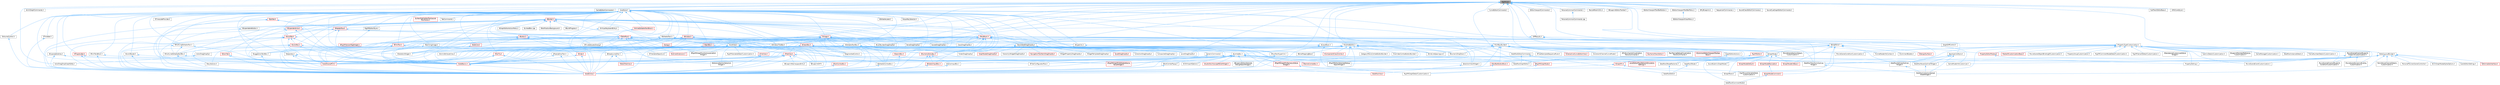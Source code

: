 digraph "AppStyle.h"
{
 // INTERACTIVE_SVG=YES
 // LATEX_PDF_SIZE
  bgcolor="transparent";
  edge [fontname=Helvetica,fontsize=10,labelfontname=Helvetica,labelfontsize=10];
  node [fontname=Helvetica,fontsize=10,shape=box,height=0.2,width=0.4];
  Node1 [id="Node000001",label="AppStyle.h",height=0.2,width=0.4,color="gray40", fillcolor="grey60", style="filled", fontcolor="black",tooltip=" "];
  Node1 -> Node2 [id="edge1_Node000001_Node000002",dir="back",color="steelblue1",style="solid",tooltip=" "];
  Node2 [id="Node000002",label="ActorDragDropGraphEdOp.h",height=0.2,width=0.4,color="grey40", fillcolor="white", style="filled",URL="$d0/d9b/ActorDragDropGraphEdOp_8h.html",tooltip=" "];
  Node1 -> Node3 [id="edge2_Node000001_Node000003",dir="back",color="steelblue1",style="solid",tooltip=" "];
  Node3 [id="Node000003",label="AnimGraphCommands.h",height=0.2,width=0.4,color="grey40", fillcolor="white", style="filled",URL="$d8/d15/AnimGraphCommands_8h.html",tooltip=" "];
  Node1 -> Node4 [id="edge3_Node000001_Node000004",dir="back",color="steelblue1",style="solid",tooltip=" "];
  Node4 [id="Node000004",label="BoneDragDropOp.h",height=0.2,width=0.4,color="grey40", fillcolor="white", style="filled",URL="$d9/dba/BoneDragDropOp_8h.html",tooltip=" "];
  Node1 -> Node5 [id="edge4_Node000001_Node000005",dir="back",color="steelblue1",style="solid",tooltip=" "];
  Node5 [id="Node000005",label="BrushBuilderDragDropOp.h",height=0.2,width=0.4,color="grey40", fillcolor="white", style="filled",URL="$d9/d56/BrushBuilderDragDropOp_8h.html",tooltip=" "];
  Node1 -> Node6 [id="edge5_Node000001_Node000006",dir="back",color="steelblue1",style="solid",tooltip=" "];
  Node6 [id="Node000006",label="CacheEditorCommands.h",height=0.2,width=0.4,color="grey40", fillcolor="white", style="filled",URL="$d9/d0a/CacheEditorCommands_8h.html",tooltip=" "];
  Node1 -> Node7 [id="edge6_Node000001_Node000007",dir="back",color="steelblue1",style="solid",tooltip=" "];
  Node7 [id="Node000007",label="ClassDragDropOp.h",height=0.2,width=0.4,color="grey40", fillcolor="white", style="filled",URL="$d5/d37/ClassDragDropOp_8h.html",tooltip=" "];
  Node1 -> Node8 [id="edge7_Node000001_Node000008",dir="back",color="steelblue1",style="solid",tooltip=" "];
  Node8 [id="Node000008",label="CoreStyle.h",height=0.2,width=0.4,color="grey40", fillcolor="white", style="filled",URL="$d6/d45/CoreStyle_8h.html",tooltip=" "];
  Node8 -> Node9 [id="edge8_Node000008_Node000009",dir="back",color="steelblue1",style="solid",tooltip=" "];
  Node9 [id="Node000009",label="GenericCommands.h",height=0.2,width=0.4,color="grey40", fillcolor="white", style="filled",URL="$d8/d81/GenericCommands_8h.html",tooltip=" "];
  Node9 -> Node10 [id="edge9_Node000009_Node000010",dir="back",color="steelblue1",style="solid",tooltip=" "];
  Node10 [id="Node000010",label="DataflowGraphEditor.h",height=0.2,width=0.4,color="grey40", fillcolor="white", style="filled",URL="$d4/dfa/DataflowGraphEditor_8h.html",tooltip=" "];
  Node9 -> Node11 [id="edge10_Node000009_Node000011",dir="back",color="steelblue1",style="solid",tooltip=" "];
  Node11 [id="Node000011",label="SlateExtras.h",height=0.2,width=0.4,color="red", fillcolor="#FFF0F0", style="filled",URL="$d8/dec/SlateExtras_8h.html",tooltip=" "];
  Node8 -> Node13 [id="edge11_Node000008_Node000013",dir="back",color="steelblue1",style="solid",tooltip=" "];
  Node13 [id="Node000013",label="MultiBoxBuilder.h",height=0.2,width=0.4,color="grey40", fillcolor="white", style="filled",URL="$d5/d36/MultiBoxBuilder_8h.html",tooltip=" "];
  Node13 -> Node14 [id="edge12_Node000013_Node000014",dir="back",color="steelblue1",style="solid",tooltip=" "];
  Node14 [id="Node000014",label="ConstraintChannelCurveModel.h",height=0.2,width=0.4,color="grey40", fillcolor="white", style="filled",URL="$d9/d5f/ConstraintChannelCurveModel_8h.html",tooltip=" "];
  Node13 -> Node15 [id="edge13_Node000013_Node000015",dir="back",color="steelblue1",style="solid",tooltip=" "];
  Node15 [id="Node000015",label="GPUSkinCacheVisualization\lMenuCommands.h",height=0.2,width=0.4,color="grey40", fillcolor="white", style="filled",URL="$d4/d2e/GPUSkinCacheVisualizationMenuCommands_8h.html",tooltip=" "];
  Node13 -> Node16 [id="edge14_Node000013_Node000016",dir="back",color="steelblue1",style="solid",tooltip=" "];
  Node16 [id="Node000016",label="GraphEditorActions.h",height=0.2,width=0.4,color="grey40", fillcolor="white", style="filled",URL="$db/df3/GraphEditorActions_8h.html",tooltip=" "];
  Node16 -> Node10 [id="edge15_Node000016_Node000010",dir="back",color="steelblue1",style="solid",tooltip=" "];
  Node13 -> Node17 [id="edge16_Node000013_Node000017",dir="back",color="steelblue1",style="solid",tooltip=" "];
  Node17 [id="Node000017",label="KeyframeTrackEditor.h",height=0.2,width=0.4,color="red", fillcolor="#FFF0F0", style="filled",URL="$dd/d47/KeyframeTrackEditor_8h.html",tooltip=" "];
  Node13 -> Node24 [id="edge17_Node000013_Node000024",dir="back",color="steelblue1",style="solid",tooltip=" "];
  Node24 [id="Node000024",label="RayTracingDebugVisualization\lMenuCommands.h",height=0.2,width=0.4,color="grey40", fillcolor="white", style="filled",URL="$de/d4c/RayTracingDebugVisualizationMenuCommands_8h.html",tooltip=" "];
  Node13 -> Node25 [id="edge18_Node000013_Node000025",dir="back",color="steelblue1",style="solid",tooltip=" "];
  Node25 [id="Node000025",label="SCommonEditorViewportToolbar\lBase.h",height=0.2,width=0.4,color="red", fillcolor="#FFF0F0", style="filled",URL="$d0/d79/SCommonEditorViewportToolbarBase_8h.html",tooltip=" "];
  Node13 -> Node29 [id="edge19_Node000013_Node000029",dir="back",color="steelblue1",style="solid",tooltip=" "];
  Node29 [id="Node000029",label="SFixedSampledSequenceRuler.h",height=0.2,width=0.4,color="grey40", fillcolor="white", style="filled",URL="$d8/db1/SFixedSampledSequenceRuler_8h.html",tooltip=" "];
  Node13 -> Node30 [id="edge20_Node000013_Node000030",dir="back",color="steelblue1",style="solid",tooltip=" "];
  Node30 [id="Node000030",label="SGridLineSpacingList.h",height=0.2,width=0.4,color="grey40", fillcolor="white", style="filled",URL="$db/d48/SGridLineSpacingList_8h.html",tooltip=" "];
  Node13 -> Node31 [id="edge21_Node000013_Node000031",dir="back",color="steelblue1",style="solid",tooltip=" "];
  Node31 [id="Node000031",label="SInteractiveCurveEditorView.h",height=0.2,width=0.4,color="red", fillcolor="#FFF0F0", style="filled",URL="$d2/dd9/SInteractiveCurveEditorView_8h.html",tooltip=" "];
  Node13 -> Node37 [id="edge22_Node000013_Node000037",dir="back",color="steelblue1",style="solid",tooltip=" "];
  Node37 [id="Node000037",label="SNumericDropDown.h",height=0.2,width=0.4,color="grey40", fillcolor="white", style="filled",URL="$d3/d12/SNumericDropDown_8h.html",tooltip=" "];
  Node13 -> Node38 [id="edge23_Node000013_Node000038",dir="back",color="steelblue1",style="solid",tooltip=" "];
  Node38 [id="Node000038",label="SToolBarButtonBlock.h",height=0.2,width=0.4,color="red", fillcolor="#FFF0F0", style="filled",URL="$d9/d9a/SToolBarButtonBlock_8h.html",tooltip=" "];
  Node38 -> Node11 [id="edge24_Node000038_Node000011",dir="back",color="steelblue1",style="solid",tooltip=" "];
  Node13 -> Node40 [id="edge25_Node000013_Node000040",dir="back",color="steelblue1",style="solid",tooltip=" "];
  Node40 [id="Node000040",label="SlateBasics.h",height=0.2,width=0.4,color="red", fillcolor="#FFF0F0", style="filled",URL="$da/d2f/SlateBasics_8h.html",tooltip=" "];
  Node40 -> Node11 [id="edge26_Node000040_Node000011",dir="back",color="steelblue1",style="solid",tooltip=" "];
  Node13 -> Node11 [id="edge27_Node000013_Node000011",dir="back",color="steelblue1",style="solid",tooltip=" "];
  Node13 -> Node43 [id="edge28_Node000013_Node000043",dir="back",color="steelblue1",style="solid",tooltip=" "];
  Node43 [id="Node000043",label="SlateSharedPCH.h",height=0.2,width=0.4,color="red", fillcolor="#FFF0F0", style="filled",URL="$d1/dfc/SlateSharedPCH_8h.html",tooltip=" "];
  Node8 -> Node46 [id="edge29_Node000008_Node000046",dir="back",color="steelblue1",style="solid",tooltip=" "];
  Node46 [id="Node000046",label="RigVMEditorStyle.h",height=0.2,width=0.4,color="grey40", fillcolor="white", style="filled",URL="$dd/d8a/RigVMEditorStyle_8h.html",tooltip=" "];
  Node46 -> Node47 [id="edge30_Node000046_Node000047",dir="back",color="steelblue1",style="solid",tooltip=" "];
  Node47 [id="Node000047",label="SRigVMVariantTagWidget.h",height=0.2,width=0.4,color="red", fillcolor="#FFF0F0", style="filled",URL="$d4/d38/SRigVMVariantTagWidget_8h.html",tooltip=" "];
  Node8 -> Node49 [id="edge31_Node000008_Node000049",dir="back",color="steelblue1",style="solid",tooltip=" "];
  Node49 [id="Node000049",label="SBlueprintNamespaceEntry.h",height=0.2,width=0.4,color="grey40", fillcolor="white", style="filled",URL="$d4/d22/SBlueprintNamespaceEntry_8h.html",tooltip=" "];
  Node8 -> Node50 [id="edge32_Node000008_Node000050",dir="back",color="steelblue1",style="solid",tooltip=" "];
  Node50 [id="Node000050",label="SBorder.h",height=0.2,width=0.4,color="red", fillcolor="#FFF0F0", style="filled",URL="$d2/d10/SBorder_8h.html",tooltip=" "];
  Node50 -> Node4 [id="edge33_Node000050_Node000004",dir="back",color="steelblue1",style="solid",tooltip=" "];
  Node50 -> Node5 [id="edge34_Node000050_Node000005",dir="back",color="steelblue1",style="solid",tooltip=" "];
  Node50 -> Node7 [id="edge35_Node000050_Node000007",dir="back",color="steelblue1",style="solid",tooltip=" "];
  Node50 -> Node51 [id="edge36_Node000050_Node000051",dir="back",color="steelblue1",style="solid",tooltip=" "];
  Node51 [id="Node000051",label="DecoratedDragDropOp.h",height=0.2,width=0.4,color="grey40", fillcolor="white", style="filled",URL="$d6/d6a/DecoratedDragDropOp_8h.html",tooltip=" "];
  Node51 -> Node52 [id="edge37_Node000051_Node000052",dir="back",color="steelblue1",style="solid",tooltip=" "];
  Node52 [id="Node000052",label="ActorDragDropOp.h",height=0.2,width=0.4,color="grey40", fillcolor="white", style="filled",URL="$dd/d1a/ActorDragDropOp_8h.html",tooltip=" "];
  Node52 -> Node2 [id="edge38_Node000052_Node000002",dir="back",color="steelblue1",style="solid",tooltip=" "];
  Node51 -> Node53 [id="edge39_Node000051_Node000053",dir="back",color="steelblue1",style="solid",tooltip=" "];
  Node53 [id="Node000053",label="AssetDragDropOp.h",height=0.2,width=0.4,color="red", fillcolor="#FFF0F0", style="filled",URL="$df/dda/AssetDragDropOp_8h.html",tooltip=" "];
  Node51 -> Node55 [id="edge40_Node000051_Node000055",dir="back",color="steelblue1",style="solid",tooltip=" "];
  Node55 [id="Node000055",label="CollectionDragDropOp.h",height=0.2,width=0.4,color="grey40", fillcolor="white", style="filled",URL="$d6/d23/CollectionDragDropOp_8h.html",tooltip=" "];
  Node51 -> Node56 [id="edge41_Node000051_Node000056",dir="back",color="steelblue1",style="solid",tooltip=" "];
  Node56 [id="Node000056",label="CompositeDragDropOp.h",height=0.2,width=0.4,color="grey40", fillcolor="white", style="filled",URL="$dd/d84/CompositeDragDropOp_8h.html",tooltip=" "];
  Node51 -> Node57 [id="edge42_Node000051_Node000057",dir="back",color="steelblue1",style="solid",tooltip=" "];
  Node57 [id="Node000057",label="FolderDragDropOp.h",height=0.2,width=0.4,color="grey40", fillcolor="white", style="filled",URL="$d9/d22/FolderDragDropOp_8h.html",tooltip=" "];
  Node51 -> Node58 [id="edge43_Node000051_Node000058",dir="back",color="steelblue1",style="solid",tooltip=" "];
  Node58 [id="Node000058",label="GraphNodeDragDropOp.h",height=0.2,width=0.4,color="red", fillcolor="#FFF0F0", style="filled",URL="$d3/dbf/GraphNodeDragDropOp_8h.html",tooltip=" "];
  Node51 -> Node65 [id="edge44_Node000051_Node000065",dir="back",color="steelblue1",style="solid",tooltip=" "];
  Node65 [id="Node000065",label="HierarchyWidgetDragDropOp.h",height=0.2,width=0.4,color="grey40", fillcolor="white", style="filled",URL="$dd/dee/HierarchyWidgetDragDropOp_8h.html",tooltip=" "];
  Node51 -> Node66 [id="edge45_Node000051_Node000066",dir="back",color="steelblue1",style="solid",tooltip=" "];
  Node66 [id="Node000066",label="LevelDragDropOp.h",height=0.2,width=0.4,color="grey40", fillcolor="white", style="filled",URL="$dc/da5/LevelDragDropOp_8h.html",tooltip=" "];
  Node51 -> Node67 [id="edge46_Node000051_Node000067",dir="back",color="steelblue1",style="solid",tooltip=" "];
  Node67 [id="Node000067",label="NavigationToolItemDragDropOp.h",height=0.2,width=0.4,color="red", fillcolor="#FFF0F0", style="filled",URL="$d5/ddf/NavigationToolItemDragDropOp_8h.html",tooltip=" "];
  Node51 -> Node70 [id="edge47_Node000051_Node000070",dir="back",color="steelblue1",style="solid",tooltip=" "];
  Node70 [id="Node000070",label="WidgetPropertyDragDropOp.h",height=0.2,width=0.4,color="grey40", fillcolor="white", style="filled",URL="$dc/d6e/WidgetPropertyDragDropOp_8h.html",tooltip=" "];
  Node51 -> Node71 [id="edge48_Node000051_Node000071",dir="back",color="steelblue1",style="solid",tooltip=" "];
  Node71 [id="Node000071",label="WidgetTemplateDragDropOp.h",height=0.2,width=0.4,color="grey40", fillcolor="white", style="filled",URL="$dc/d8f/WidgetTemplateDragDropOp_8h.html",tooltip=" "];
  Node50 -> Node72 [id="edge49_Node000050_Node000072",dir="back",color="steelblue1",style="solid",tooltip=" "];
  Node72 [id="Node000072",label="Dialogs.h",height=0.2,width=0.4,color="red", fillcolor="#FFF0F0", style="filled",URL="$d2/d5c/Dialogs_8h.html",tooltip=" "];
  Node72 -> Node75 [id="edge50_Node000072_Node000075",dir="back",color="steelblue1",style="solid",tooltip=" "];
  Node75 [id="Node000075",label="SRigVMGraphFunctionLocalization\lWidget.h",height=0.2,width=0.4,color="grey40", fillcolor="white", style="filled",URL="$dd/d59/SRigVMGraphFunctionLocalizationWidget_8h.html",tooltip=" "];
  Node50 -> Node66 [id="edge51_Node000050_Node000066",dir="back",color="steelblue1",style="solid",tooltip=" "];
  Node50 -> Node76 [id="edge52_Node000050_Node000076",dir="back",color="steelblue1",style="solid",tooltip=" "];
  Node76 [id="Node000076",label="SBuildProgress.h",height=0.2,width=0.4,color="grey40", fillcolor="white", style="filled",URL="$dd/d1d/SBuildProgress_8h.html",tooltip=" "];
  Node50 -> Node77 [id="edge53_Node000050_Node000077",dir="back",color="steelblue1",style="solid",tooltip=" "];
  Node77 [id="Node000077",label="SButton.h",height=0.2,width=0.4,color="red", fillcolor="#FFF0F0", style="filled",URL="$d4/d2a/SButton_8h.html",tooltip=" "];
  Node77 -> Node79 [id="edge54_Node000077_Node000079",dir="back",color="steelblue1",style="solid",tooltip=" "];
  Node79 [id="Node000079",label="SBreadcrumbTrail.h",height=0.2,width=0.4,color="grey40", fillcolor="white", style="filled",URL="$d4/de2/SBreadcrumbTrail_8h.html",tooltip=" "];
  Node79 -> Node80 [id="edge55_Node000079_Node000080",dir="back",color="steelblue1",style="solid",tooltip=" "];
  Node80 [id="Node000080",label="STableTreeView.h",height=0.2,width=0.4,color="red", fillcolor="#FFF0F0", style="filled",URL="$dd/d46/STableTreeView_8h.html",tooltip=" "];
  Node79 -> Node11 [id="edge56_Node000079_Node000011",dir="back",color="steelblue1",style="solid",tooltip=" "];
  Node77 -> Node83 [id="edge57_Node000077_Node000083",dir="back",color="steelblue1",style="solid",tooltip=" "];
  Node83 [id="Node000083",label="SEditableComboBox.h",height=0.2,width=0.4,color="grey40", fillcolor="white", style="filled",URL="$d0/d8c/SEditableComboBox_8h.html",tooltip=" "];
  Node83 -> Node11 [id="edge58_Node000083_Node000011",dir="back",color="steelblue1",style="solid",tooltip=" "];
  Node77 -> Node84 [id="edge59_Node000077_Node000084",dir="back",color="steelblue1",style="solid",tooltip=" "];
  Node84 [id="Node000084",label="SHyperlink.h",height=0.2,width=0.4,color="grey40", fillcolor="white", style="filled",URL="$d3/d8c/SHyperlink_8h.html",tooltip=" "];
  Node84 -> Node85 [id="edge60_Node000084_Node000085",dir="back",color="steelblue1",style="solid",tooltip=" "];
  Node85 [id="Node000085",label="SRichTextHyperlink.h",height=0.2,width=0.4,color="grey40", fillcolor="white", style="filled",URL="$da/d06/SRichTextHyperlink_8h.html",tooltip=" "];
  Node85 -> Node11 [id="edge61_Node000085_Node000011",dir="back",color="steelblue1",style="solid",tooltip=" "];
  Node84 -> Node11 [id="edge62_Node000084_Node000011",dir="back",color="steelblue1",style="solid",tooltip=" "];
  Node77 -> Node86 [id="edge63_Node000077_Node000086",dir="back",color="steelblue1",style="solid",tooltip=" "];
  Node86 [id="Node000086",label="SKeySelector.h",height=0.2,width=0.4,color="grey40", fillcolor="white", style="filled",URL="$de/d62/SKeySelector_8h.html",tooltip=" "];
  Node77 -> Node47 [id="edge64_Node000077_Node000047",dir="back",color="steelblue1",style="solid",tooltip=" "];
  Node77 -> Node89 [id="edge65_Node000077_Node000089",dir="back",color="steelblue1",style="solid",tooltip=" "];
  Node89 [id="Node000089",label="SSkeletonWidget.h",height=0.2,width=0.4,color="grey40", fillcolor="white", style="filled",URL="$dd/da7/SSkeletonWidget_8h.html",tooltip=" "];
  Node77 -> Node90 [id="edge66_Node000077_Node000090",dir="back",color="steelblue1",style="solid",tooltip=" "];
  Node90 [id="Node000090",label="SWindowTitleBar.h",height=0.2,width=0.4,color="grey40", fillcolor="white", style="filled",URL="$d0/dce/SWindowTitleBar_8h.html",tooltip=" "];
  Node77 -> Node40 [id="edge67_Node000077_Node000040",dir="back",color="steelblue1",style="solid",tooltip=" "];
  Node77 -> Node11 [id="edge68_Node000077_Node000011",dir="back",color="steelblue1",style="solid",tooltip=" "];
  Node77 -> Node43 [id="edge69_Node000077_Node000043",dir="back",color="steelblue1",style="solid",tooltip=" "];
  Node50 -> Node92 [id="edge70_Node000050_Node000092",dir="back",color="steelblue1",style="solid",tooltip=" "];
  Node92 [id="Node000092",label="SDockTab.h",height=0.2,width=0.4,color="red", fillcolor="#FFF0F0", style="filled",URL="$d2/d6f/SDockTab_8h.html",tooltip=" "];
  Node92 -> Node11 [id="edge71_Node000092_Node000011",dir="back",color="steelblue1",style="solid",tooltip=" "];
  Node92 -> Node43 [id="edge72_Node000092_Node000043",dir="back",color="steelblue1",style="solid",tooltip=" "];
  Node50 -> Node97 [id="edge73_Node000050_Node000097",dir="back",color="steelblue1",style="solid",tooltip=" "];
  Node97 [id="Node000097",label="SEditableTextBox.h",height=0.2,width=0.4,color="grey40", fillcolor="white", style="filled",URL="$df/dd0/SEditableTextBox_8h.html",tooltip=" "];
  Node97 -> Node83 [id="edge74_Node000097_Node000083",dir="back",color="steelblue1",style="solid",tooltip=" "];
  Node97 -> Node30 [id="edge75_Node000097_Node000030",dir="back",color="steelblue1",style="solid",tooltip=" "];
  Node97 -> Node37 [id="edge76_Node000097_Node000037",dir="back",color="steelblue1",style="solid",tooltip=" "];
  Node97 -> Node98 [id="edge77_Node000097_Node000098",dir="back",color="steelblue1",style="solid",tooltip=" "];
  Node98 [id="Node000098",label="SRigVMGraphPinEditableName\lValueWidget.h",height=0.2,width=0.4,color="red", fillcolor="#FFF0F0", style="filled",URL="$da/d0c/SRigVMGraphPinEditableNameValueWidget_8h.html",tooltip=" "];
  Node97 -> Node101 [id="edge78_Node000097_Node000101",dir="back",color="steelblue1",style="solid",tooltip=" "];
  Node101 [id="Node000101",label="SRigVMGraphPinNameListValue\lWidget.h",height=0.2,width=0.4,color="red", fillcolor="#FFF0F0", style="filled",URL="$dc/dac/SRigVMGraphPinNameListValueWidget_8h.html",tooltip=" "];
  Node101 -> Node62 [id="edge79_Node000101_Node000062",dir="back",color="steelblue1",style="solid",tooltip=" "];
  Node62 [id="Node000062",label="RigVMGraphDetailCustomization.h",height=0.2,width=0.4,color="grey40", fillcolor="white", style="filled",URL="$da/d8c/RigVMGraphDetailCustomization_8h.html",tooltip=" "];
  Node101 -> Node102 [id="edge80_Node000101_Node000102",dir="back",color="steelblue1",style="solid",tooltip=" "];
  Node102 [id="Node000102",label="RigVMLocalVariableDetail\lCustomization.h",height=0.2,width=0.4,color="grey40", fillcolor="white", style="filled",URL="$de/de8/RigVMLocalVariableDetailCustomization_8h.html",tooltip=" "];
  Node97 -> Node104 [id="edge81_Node000097_Node000104",dir="back",color="steelblue1",style="solid",tooltip=" "];
  Node104 [id="Node000104",label="SSearchBox.h",height=0.2,width=0.4,color="red", fillcolor="#FFF0F0", style="filled",URL="$df/d3f/SSearchBox_8h.html",tooltip=" "];
  Node104 -> Node11 [id="edge82_Node000104_Node000011",dir="back",color="steelblue1",style="solid",tooltip=" "];
  Node97 -> Node111 [id="edge83_Node000097_Node000111",dir="back",color="steelblue1",style="solid",tooltip=" "];
  Node111 [id="Node000111",label="SSuggestionTextBox.h",height=0.2,width=0.4,color="grey40", fillcolor="white", style="filled",URL="$d1/df9/SSuggestionTextBox_8h.html",tooltip=" "];
  Node111 -> Node11 [id="edge84_Node000111_Node000011",dir="back",color="steelblue1",style="solid",tooltip=" "];
  Node97 -> Node40 [id="edge85_Node000097_Node000040",dir="back",color="steelblue1",style="solid",tooltip=" "];
  Node97 -> Node11 [id="edge86_Node000097_Node000011",dir="back",color="steelblue1",style="solid",tooltip=" "];
  Node97 -> Node43 [id="edge87_Node000097_Node000043",dir="back",color="steelblue1",style="solid",tooltip=" "];
  Node50 -> Node112 [id="edge88_Node000050_Node000112",dir="back",color="steelblue1",style="solid",tooltip=" "];
  Node112 [id="Node000112",label="SErrorText.h",height=0.2,width=0.4,color="red", fillcolor="#FFF0F0", style="filled",URL="$d7/d9a/SErrorText_8h.html",tooltip=" "];
  Node112 -> Node114 [id="edge89_Node000112_Node000114",dir="back",color="steelblue1",style="solid",tooltip=" "];
  Node114 [id="Node000114",label="SGraphNode.h",height=0.2,width=0.4,color="grey40", fillcolor="white", style="filled",URL="$d2/d30/SGraphNode_8h.html",tooltip=" "];
  Node114 -> Node10 [id="edge90_Node000114_Node000010",dir="back",color="steelblue1",style="solid",tooltip=" "];
  Node114 -> Node115 [id="edge91_Node000114_Node000115",dir="back",color="steelblue1",style="solid",tooltip=" "];
  Node115 [id="Node000115",label="DataflowSCommentNode.h",height=0.2,width=0.4,color="grey40", fillcolor="white", style="filled",URL="$de/dd7/DataflowSCommentNode_8h.html",tooltip=" "];
  Node114 -> Node116 [id="edge92_Node000114_Node000116",dir="back",color="steelblue1",style="solid",tooltip=" "];
  Node116 [id="Node000116",label="DataflowSNode.h",height=0.2,width=0.4,color="grey40", fillcolor="white", style="filled",URL="$d8/d5a/DataflowSNode_8h.html",tooltip=" "];
  Node116 -> Node117 [id="edge93_Node000116_Node000117",dir="back",color="steelblue1",style="solid",tooltip=" "];
  Node117 [id="Node000117",label="DataflowEditor.h",height=0.2,width=0.4,color="grey40", fillcolor="white", style="filled",URL="$d9/d93/DataflowEditor_8h.html",tooltip=" "];
  Node114 -> Node118 [id="edge94_Node000114_Node000118",dir="back",color="steelblue1",style="solid",tooltip=" "];
  Node118 [id="Node000118",label="DataflowSNodeFactories.h",height=0.2,width=0.4,color="grey40", fillcolor="white", style="filled",URL="$dc/d28/DataflowSNodeFactories_8h.html",tooltip=" "];
  Node118 -> Node117 [id="edge95_Node000118_Node000117",dir="back",color="steelblue1",style="solid",tooltip=" "];
  Node114 -> Node119 [id="edge96_Node000114_Node000119",dir="back",color="steelblue1",style="solid",tooltip=" "];
  Node119 [id="Node000119",label="SGraphNodeDefault.h",height=0.2,width=0.4,color="red", fillcolor="#FFF0F0", style="filled",URL="$de/daa/SGraphNodeDefault_8h.html",tooltip=" "];
  Node114 -> Node122 [id="edge97_Node000114_Node000122",dir="back",color="steelblue1",style="solid",tooltip=" "];
  Node122 [id="Node000122",label="SGraphNodeK2Base.h",height=0.2,width=0.4,color="red", fillcolor="#FFF0F0", style="filled",URL="$de/d4a/SGraphNodeK2Base_8h.html",tooltip=" "];
  Node114 -> Node127 [id="edge98_Node000114_Node000127",dir="back",color="steelblue1",style="solid",tooltip=" "];
  Node127 [id="Node000127",label="SGraphNodeResizable.h",height=0.2,width=0.4,color="red", fillcolor="#FFF0F0", style="filled",URL="$da/d09/SGraphNodeResizable_8h.html",tooltip=" "];
  Node127 -> Node128 [id="edge99_Node000127_Node000128",dir="back",color="steelblue1",style="solid",tooltip=" "];
  Node128 [id="Node000128",label="SGraphNodeComment.h",height=0.2,width=0.4,color="red", fillcolor="#FFF0F0", style="filled",URL="$d7/db6/SGraphNodeComment_8h.html",tooltip=" "];
  Node128 -> Node115 [id="edge100_Node000128_Node000115",dir="back",color="steelblue1",style="solid",tooltip=" "];
  Node114 -> Node131 [id="edge101_Node000114_Node000131",dir="back",color="steelblue1",style="solid",tooltip=" "];
  Node131 [id="Node000131",label="SGraphPanel.h",height=0.2,width=0.4,color="grey40", fillcolor="white", style="filled",URL="$d2/dcf/SGraphPanel_8h.html",tooltip=" "];
  Node114 -> Node132 [id="edge102_Node000114_Node000132",dir="back",color="steelblue1",style="solid",tooltip=" "];
  Node132 [id="Node000132",label="SGraphPin.h",height=0.2,width=0.4,color="red", fillcolor="#FFF0F0", style="filled",URL="$d1/dd1/SGraphPin_8h.html",tooltip=" "];
  Node132 -> Node62 [id="edge103_Node000132_Node000062",dir="back",color="steelblue1",style="solid",tooltip=" "];
  Node132 -> Node131 [id="edge104_Node000132_Node000131",dir="back",color="steelblue1",style="solid",tooltip=" "];
  Node114 -> Node166 [id="edge105_Node000114_Node000166",dir="back",color="steelblue1",style="solid",tooltip=" "];
  Node166 [id="Node000166",label="SRigVMGraphNode.h",height=0.2,width=0.4,color="red", fillcolor="#FFF0F0", style="filled",URL="$d0/d1e/SRigVMGraphNode_8h.html",tooltip=" "];
  Node166 -> Node62 [id="edge106_Node000166_Node000062",dir="back",color="steelblue1",style="solid",tooltip=" "];
  Node114 -> Node168 [id="edge107_Node000114_Node000168",dir="back",color="steelblue1",style="solid",tooltip=" "];
  Node168 [id="Node000168",label="SoundSubmixGraphNode.h",height=0.2,width=0.4,color="grey40", fillcolor="white", style="filled",URL="$d5/d09/SoundSubmixGraphNode_8h.html",tooltip=" "];
  Node112 -> Node169 [id="edge108_Node000112_Node000169",dir="back",color="steelblue1",style="solid",tooltip=" "];
  Node169 [id="Node000169",label="SPopUpErrorText.h",height=0.2,width=0.4,color="grey40", fillcolor="white", style="filled",URL="$d7/d15/SPopUpErrorText_8h.html",tooltip=" "];
  Node169 -> Node40 [id="edge109_Node000169_Node000040",dir="back",color="steelblue1",style="solid",tooltip=" "];
  Node169 -> Node11 [id="edge110_Node000169_Node000011",dir="back",color="steelblue1",style="solid",tooltip=" "];
  Node112 -> Node111 [id="edge111_Node000112_Node000111",dir="back",color="steelblue1",style="solid",tooltip=" "];
  Node112 -> Node40 [id="edge112_Node000112_Node000040",dir="back",color="steelblue1",style="solid",tooltip=" "];
  Node112 -> Node11 [id="edge113_Node000112_Node000011",dir="back",color="steelblue1",style="solid",tooltip=" "];
  Node112 -> Node43 [id="edge114_Node000112_Node000043",dir="back",color="steelblue1",style="solid",tooltip=" "];
  Node50 -> Node171 [id="edge115_Node000050_Node000171",dir="back",color="steelblue1",style="solid",tooltip=" "];
  Node171 [id="Node000171",label="SExpandableButton.h",height=0.2,width=0.4,color="grey40", fillcolor="white", style="filled",URL="$d5/df7/SExpandableButton_8h.html",tooltip=" "];
  Node171 -> Node11 [id="edge116_Node000171_Node000011",dir="back",color="steelblue1",style="solid",tooltip=" "];
  Node50 -> Node172 [id="edge117_Node000050_Node000172",dir="back",color="steelblue1",style="solid",tooltip=" "];
  Node172 [id="Node000172",label="SGraphEditorActionMenu.h",height=0.2,width=0.4,color="grey40", fillcolor="white", style="filled",URL="$dd/d8d/SGraphEditorActionMenu_8h.html",tooltip=" "];
  Node50 -> Node132 [id="edge118_Node000050_Node000132",dir="back",color="steelblue1",style="solid",tooltip=" "];
  Node50 -> Node173 [id="edge119_Node000050_Node000173",dir="back",color="steelblue1",style="solid",tooltip=" "];
  Node173 [id="Node000173",label="SHeaderRow.h",height=0.2,width=0.4,color="red", fillcolor="#FFF0F0", style="filled",URL="$d4/d31/SHeaderRow_8h.html",tooltip=" "];
  Node173 -> Node195 [id="edge120_Node000173_Node000195",dir="back",color="steelblue1",style="solid",tooltip=" "];
  Node195 [id="Node000195",label="STableRow.h",height=0.2,width=0.4,color="red", fillcolor="#FFF0F0", style="filled",URL="$d8/d43/STableRow_8h.html",tooltip=" "];
  Node195 -> Node202 [id="edge121_Node000195_Node000202",dir="back",color="steelblue1",style="solid",tooltip=" "];
  Node202 [id="Node000202",label="DataflowTransformOutliner\lWidget.h",height=0.2,width=0.4,color="grey40", fillcolor="white", style="filled",URL="$d8/df9/DataflowTransformOutlinerWidget_8h.html",tooltip=" "];
  Node202 -> Node203 [id="edge122_Node000202_Node000203",dir="back",color="steelblue1",style="solid",tooltip=" "];
  Node203 [id="Node000203",label="DataflowCollectionSpread\lSheetWidget.h",height=0.2,width=0.4,color="grey40", fillcolor="white", style="filled",URL="$da/da3/DataflowCollectionSpreadSheetWidget_8h.html",tooltip=" "];
  Node195 -> Node204 [id="edge123_Node000195_Node000204",dir="back",color="steelblue1",style="solid",tooltip=" "];
  Node204 [id="Node000204",label="DataflowVerticesOutliner\lWidget.h",height=0.2,width=0.4,color="grey40", fillcolor="white", style="filled",URL="$dd/deb/DataflowVerticesOutlinerWidget_8h.html",tooltip=" "];
  Node204 -> Node203 [id="edge124_Node000204_Node000203",dir="back",color="steelblue1",style="solid",tooltip=" "];
  Node195 -> Node225 [id="edge125_Node000195_Node000225",dir="back",color="steelblue1",style="solid",tooltip=" "];
  Node225 [id="Node000225",label="IOutlinerExtension.h",height=0.2,width=0.4,color="red", fillcolor="#FFF0F0", style="filled",URL="$db/d1a/IOutlinerExtension_8h.html",tooltip=" "];
  Node195 -> Node280 [id="edge126_Node000195_Node000280",dir="back",color="steelblue1",style="solid",tooltip=" "];
  Node280 [id="Node000280",label="ReferenceSectionSelection\lWidget.h",height=0.2,width=0.4,color="grey40", fillcolor="white", style="filled",URL="$db/d75/ReferenceSectionSelectionWidget_8h.html",tooltip=" "];
  Node195 -> Node281 [id="edge127_Node000195_Node000281",dir="back",color="steelblue1",style="solid",tooltip=" "];
  Node281 [id="Node000281",label="SAnimAttributeView.h",height=0.2,width=0.4,color="grey40", fillcolor="white", style="filled",URL="$df/d42/SAnimAttributeView_8h.html",tooltip=" "];
  Node195 -> Node282 [id="edge128_Node000195_Node000282",dir="back",color="steelblue1",style="solid",tooltip=" "];
  Node282 [id="Node000282",label="SBlueprintDiff.h",height=0.2,width=0.4,color="grey40", fillcolor="white", style="filled",URL="$de/d6d/SBlueprintDiff_8h.html",tooltip=" "];
  Node195 -> Node197 [id="edge129_Node000195_Node000197",dir="back",color="steelblue1",style="solid",tooltip=" "];
  Node197 [id="Node000197",label="SBoneMappingBase.h",height=0.2,width=0.4,color="grey40", fillcolor="white", style="filled",URL="$d7/d49/SBoneMappingBase_8h.html",tooltip=" "];
  Node195 -> Node283 [id="edge130_Node000195_Node000283",dir="back",color="steelblue1",style="solid",tooltip=" "];
  Node283 [id="Node000283",label="SComboBox.h",height=0.2,width=0.4,color="grey40", fillcolor="white", style="filled",URL="$d2/dd5/SComboBox_8h.html",tooltip=" "];
  Node283 -> Node202 [id="edge131_Node000283_Node000202",dir="back",color="steelblue1",style="solid",tooltip=" "];
  Node283 -> Node204 [id="edge132_Node000283_Node000204",dir="back",color="steelblue1",style="solid",tooltip=" "];
  Node283 -> Node284 [id="edge133_Node000283_Node000284",dir="back",color="steelblue1",style="solid",tooltip=" "];
  Node284 [id="Node000284",label="LevelEditorPlayNetworkEmulation\lSettings.h",height=0.2,width=0.4,color="red", fillcolor="#FFF0F0", style="filled",URL="$d4/d35/LevelEditorPlayNetworkEmulationSettings_8h.html",tooltip=" "];
  Node283 -> Node286 [id="edge134_Node000283_Node000286",dir="back",color="steelblue1",style="solid",tooltip=" "];
  Node286 [id="Node000286",label="SAudioOscilloscopePanelWidget.h",height=0.2,width=0.4,color="red", fillcolor="#FFF0F0", style="filled",URL="$db/d7e/SAudioOscilloscopePanelWidget_8h.html",tooltip=" "];
  Node283 -> Node214 [id="edge135_Node000283_Node000214",dir="back",color="steelblue1",style="solid",tooltip=" "];
  Node214 [id="Node000214",label="SBlueprintEditorSelected\lDebugObjectWidget.h",height=0.2,width=0.4,color="grey40", fillcolor="white", style="filled",URL="$de/d6c/SBlueprintEditorSelectedDebugObjectWidget_8h.html",tooltip=" "];
  Node283 -> Node289 [id="edge136_Node000283_Node000289",dir="back",color="steelblue1",style="solid",tooltip=" "];
  Node289 [id="Node000289",label="SCSVImportOptions.h",height=0.2,width=0.4,color="grey40", fillcolor="white", style="filled",URL="$d7/dfe/SCSVImportOptions_8h.html",tooltip=" "];
  Node283 -> Node83 [id="edge137_Node000283_Node000083",dir="back",color="steelblue1",style="solid",tooltip=" "];
  Node283 -> Node290 [id="edge138_Node000283_Node000290",dir="back",color="steelblue1",style="solid",tooltip=" "];
  Node290 [id="Node000290",label="SFilterConfiguratorRow.h",height=0.2,width=0.4,color="grey40", fillcolor="white", style="filled",URL="$d2/d18/SFilterConfiguratorRow_8h.html",tooltip=" "];
  Node283 -> Node291 [id="edge139_Node000283_Node000291",dir="back",color="steelblue1",style="solid",tooltip=" "];
  Node291 [id="Node000291",label="SNameComboBox.h",height=0.2,width=0.4,color="red", fillcolor="#FFF0F0", style="filled",URL="$d8/d4b/SNameComboBox_8h.html",tooltip=" "];
  Node283 -> Node64 [id="edge140_Node000283_Node000064",dir="back",color="steelblue1",style="solid",tooltip=" "];
  Node64 [id="Node000064",label="SRigVMEditorSelectedDebug\lObjectWidget.h",height=0.2,width=0.4,color="grey40", fillcolor="white", style="filled",URL="$d9/dcd/SRigVMEditorSelectedDebugObjectWidget_8h.html",tooltip=" "];
  Node283 -> Node98 [id="edge141_Node000283_Node000098",dir="back",color="steelblue1",style="solid",tooltip=" "];
  Node283 -> Node101 [id="edge142_Node000283_Node000101",dir="back",color="steelblue1",style="solid",tooltip=" "];
  Node283 -> Node80 [id="edge143_Node000283_Node000080",dir="back",color="steelblue1",style="solid",tooltip=" "];
  Node283 -> Node292 [id="edge144_Node000283_Node000292",dir="back",color="steelblue1",style="solid",tooltip=" "];
  Node292 [id="Node000292",label="STextComboBox.h",height=0.2,width=0.4,color="red", fillcolor="#FFF0F0", style="filled",URL="$d6/d14/STextComboBox_8h.html",tooltip=" "];
  Node292 -> Node11 [id="edge145_Node000292_Node000011",dir="back",color="steelblue1",style="solid",tooltip=" "];
  Node283 -> Node294 [id="edge146_Node000283_Node000294",dir="back",color="steelblue1",style="solid",tooltip=" "];
  Node294 [id="Node000294",label="STextComboPopup.h",height=0.2,width=0.4,color="grey40", fillcolor="white", style="filled",URL="$d1/d76/STextComboPopup_8h.html",tooltip=" "];
  Node294 -> Node11 [id="edge147_Node000294_Node000011",dir="back",color="steelblue1",style="solid",tooltip=" "];
  Node283 -> Node295 [id="edge148_Node000283_Node000295",dir="back",color="steelblue1",style="solid",tooltip=" "];
  Node295 [id="Node000295",label="SelectionViewWidget.h",height=0.2,width=0.4,color="grey40", fillcolor="white", style="filled",URL="$dc/db5/SelectionViewWidget_8h.html",tooltip=" "];
  Node295 -> Node296 [id="edge149_Node000295_Node000296",dir="back",color="steelblue1",style="solid",tooltip=" "];
  Node296 [id="Node000296",label="DataflowView.h",height=0.2,width=0.4,color="red", fillcolor="#FFF0F0", style="filled",URL="$d4/d2e/DataflowView_8h.html",tooltip=" "];
  Node283 -> Node40 [id="edge150_Node000283_Node000040",dir="back",color="steelblue1",style="solid",tooltip=" "];
  Node283 -> Node11 [id="edge151_Node000283_Node000011",dir="back",color="steelblue1",style="solid",tooltip=" "];
  Node283 -> Node43 [id="edge152_Node000283_Node000043",dir="back",color="steelblue1",style="solid",tooltip=" "];
  Node195 -> Node301 [id="edge153_Node000195_Node000301",dir="back",color="steelblue1",style="solid",tooltip=" "];
  Node301 [id="Node000301",label="SComponentClassCombo.h",height=0.2,width=0.4,color="red", fillcolor="#FFF0F0", style="filled",URL="$dc/df2/SComponentClassCombo_8h.html",tooltip=" "];
  Node195 -> Node290 [id="edge154_Node000195_Node000290",dir="back",color="steelblue1",style="solid",tooltip=" "];
  Node195 -> Node303 [id="edge155_Node000195_Node000303",dir="back",color="steelblue1",style="solid",tooltip=" "];
  Node303 [id="Node000303",label="SFilterableObjectList.h",height=0.2,width=0.4,color="grey40", fillcolor="white", style="filled",URL="$dc/de4/SFilterableObjectList_8h.html",tooltip=" "];
  Node195 -> Node86 [id="edge156_Node000195_Node000086",dir="back",color="steelblue1",style="solid",tooltip=" "];
  Node195 -> Node312 [id="edge157_Node000195_Node000312",dir="back",color="steelblue1",style="solid",tooltip=" "];
  Node312 [id="Node000312",label="SListView.h",height=0.2,width=0.4,color="grey40", fillcolor="white", style="filled",URL="$db/db5/SListView_8h.html",tooltip=" "];
  Node312 -> Node296 [id="edge158_Node000312_Node000296",dir="back",color="steelblue1",style="solid",tooltip=" "];
  Node312 -> Node225 [id="edge159_Node000312_Node000225",dir="back",color="steelblue1",style="solid",tooltip=" "];
  Node312 -> Node280 [id="edge160_Node000312_Node000280",dir="back",color="steelblue1",style="solid",tooltip=" "];
  Node312 -> Node313 [id="edge161_Node000312_Node000313",dir="back",color="steelblue1",style="solid",tooltip=" "];
  Node313 [id="Node000313",label="RigVMVariableDetailCustomization.h",height=0.2,width=0.4,color="grey40", fillcolor="white", style="filled",URL="$d3/d24/RigVMVariableDetailCustomization_8h.html",tooltip=" "];
  Node312 -> Node281 [id="edge162_Node000312_Node000281",dir="back",color="steelblue1",style="solid",tooltip=" "];
  Node312 -> Node282 [id="edge163_Node000312_Node000282",dir="back",color="steelblue1",style="solid",tooltip=" "];
  Node312 -> Node283 [id="edge164_Node000312_Node000283",dir="back",color="steelblue1",style="solid",tooltip=" "];
  Node312 -> Node303 [id="edge165_Node000312_Node000303",dir="back",color="steelblue1",style="solid",tooltip=" "];
  Node312 -> Node75 [id="edge166_Node000312_Node000075",dir="back",color="steelblue1",style="solid",tooltip=" "];
  Node312 -> Node98 [id="edge167_Node000312_Node000098",dir="back",color="steelblue1",style="solid",tooltip=" "];
  Node312 -> Node101 [id="edge168_Node000312_Node000101",dir="back",color="steelblue1",style="solid",tooltip=" "];
  Node312 -> Node89 [id="edge169_Node000312_Node000089",dir="back",color="steelblue1",style="solid",tooltip=" "];
  Node312 -> Node314 [id="edge170_Node000312_Node000314",dir="back",color="steelblue1",style="solid",tooltip=" "];
  Node314 [id="Node000314",label="STileView.h",height=0.2,width=0.4,color="red", fillcolor="#FFF0F0", style="filled",URL="$da/dd5/STileView_8h.html",tooltip=" "];
  Node314 -> Node40 [id="edge171_Node000314_Node000040",dir="back",color="steelblue1",style="solid",tooltip=" "];
  Node314 -> Node11 [id="edge172_Node000314_Node000011",dir="back",color="steelblue1",style="solid",tooltip=" "];
  Node312 -> Node316 [id="edge173_Node000312_Node000316",dir="back",color="steelblue1",style="solid",tooltip=" "];
  Node316 [id="Node000316",label="STreeView.h",height=0.2,width=0.4,color="red", fillcolor="#FFF0F0", style="filled",URL="$de/dea/STreeView_8h.html",tooltip=" "];
  Node316 -> Node317 [id="edge174_Node000316_Node000317",dir="back",color="steelblue1",style="solid",tooltip=" "];
  Node317 [id="Node000317",label="DataflowFacesOutlinerWidget.h",height=0.2,width=0.4,color="grey40", fillcolor="white", style="filled",URL="$d1/d1c/DataflowFacesOutlinerWidget_8h.html",tooltip=" "];
  Node317 -> Node203 [id="edge175_Node000317_Node000203",dir="back",color="steelblue1",style="solid",tooltip=" "];
  Node316 -> Node202 [id="edge176_Node000316_Node000202",dir="back",color="steelblue1",style="solid",tooltip=" "];
  Node316 -> Node204 [id="edge177_Node000316_Node000204",dir="back",color="steelblue1",style="solid",tooltip=" "];
  Node316 -> Node280 [id="edge178_Node000316_Node000280",dir="back",color="steelblue1",style="solid",tooltip=" "];
  Node316 -> Node282 [id="edge179_Node000316_Node000282",dir="back",color="steelblue1",style="solid",tooltip=" "];
  Node316 -> Node49 [id="edge180_Node000316_Node000049",dir="back",color="steelblue1",style="solid",tooltip=" "];
  Node316 -> Node86 [id="edge181_Node000316_Node000086",dir="back",color="steelblue1",style="solid",tooltip=" "];
  Node316 -> Node80 [id="edge182_Node000316_Node000080",dir="back",color="steelblue1",style="solid",tooltip=" "];
  Node316 -> Node40 [id="edge183_Node000316_Node000040",dir="back",color="steelblue1",style="solid",tooltip=" "];
  Node316 -> Node11 [id="edge184_Node000316_Node000011",dir="back",color="steelblue1",style="solid",tooltip=" "];
  Node316 -> Node43 [id="edge185_Node000316_Node000043",dir="back",color="steelblue1",style="solid",tooltip=" "];
  Node312 -> Node40 [id="edge186_Node000312_Node000040",dir="back",color="steelblue1",style="solid",tooltip=" "];
  Node312 -> Node11 [id="edge187_Node000312_Node000011",dir="back",color="steelblue1",style="solid",tooltip=" "];
  Node312 -> Node43 [id="edge188_Node000312_Node000043",dir="back",color="steelblue1",style="solid",tooltip=" "];
  Node195 -> Node336 [id="edge189_Node000195_Node000336",dir="back",color="steelblue1",style="solid",tooltip=" "];
  Node336 [id="Node000336",label="SPrivateAssetsDialog.h",height=0.2,width=0.4,color="grey40", fillcolor="white", style="filled",URL="$d2/dba/SPrivateAssetsDialog_8h.html",tooltip=" "];
  Node195 -> Node89 [id="edge190_Node000195_Node000089",dir="back",color="steelblue1",style="solid",tooltip=" "];
  Node195 -> Node111 [id="edge191_Node000195_Node000111",dir="back",color="steelblue1",style="solid",tooltip=" "];
  Node195 -> Node316 [id="edge192_Node000195_Node000316",dir="back",color="steelblue1",style="solid",tooltip=" "];
  Node195 -> Node295 [id="edge193_Node000195_Node000295",dir="back",color="steelblue1",style="solid",tooltip=" "];
  Node195 -> Node40 [id="edge194_Node000195_Node000040",dir="back",color="steelblue1",style="solid",tooltip=" "];
  Node195 -> Node11 [id="edge195_Node000195_Node000011",dir="back",color="steelblue1",style="solid",tooltip=" "];
  Node195 -> Node43 [id="edge196_Node000195_Node000043",dir="back",color="steelblue1",style="solid",tooltip=" "];
  Node173 -> Node80 [id="edge197_Node000173_Node000080",dir="back",color="steelblue1",style="solid",tooltip=" "];
  Node173 -> Node40 [id="edge198_Node000173_Node000040",dir="back",color="steelblue1",style="solid",tooltip=" "];
  Node173 -> Node11 [id="edge199_Node000173_Node000011",dir="back",color="steelblue1",style="solid",tooltip=" "];
  Node173 -> Node43 [id="edge200_Node000173_Node000043",dir="back",color="steelblue1",style="solid",tooltip=" "];
  Node50 -> Node341 [id="edge201_Node000050_Node000341",dir="back",color="steelblue1",style="solid",tooltip=" "];
  Node341 [id="Node000341",label="SLinkedBox.cpp",height=0.2,width=0.4,color="grey40", fillcolor="white", style="filled",URL="$de/dd2/SLinkedBox_8cpp.html",tooltip=" "];
  Node50 -> Node342 [id="edge202_Node000050_Node000342",dir="back",color="steelblue1",style="solid",tooltip=" "];
  Node342 [id="Node000342",label="SMultiLineEditableTextBox.h",height=0.2,width=0.4,color="grey40", fillcolor="white", style="filled",URL="$da/d53/SMultiLineEditableTextBox_8h.html",tooltip=" "];
  Node342 -> Node40 [id="edge203_Node000342_Node000040",dir="back",color="steelblue1",style="solid",tooltip=" "];
  Node342 -> Node11 [id="edge204_Node000342_Node000011",dir="back",color="steelblue1",style="solid",tooltip=" "];
  Node50 -> Node343 [id="edge205_Node000050_Node000343",dir="back",color="steelblue1",style="solid",tooltip=" "];
  Node343 [id="Node000343",label="SNotificationBackground.h",height=0.2,width=0.4,color="grey40", fillcolor="white", style="filled",URL="$de/d48/SNotificationBackground_8h.html",tooltip=" "];
  Node50 -> Node344 [id="edge206_Node000050_Node000344",dir="back",color="steelblue1",style="solid",tooltip=" "];
  Node344 [id="Node000344",label="SNumericEntryBox.h",height=0.2,width=0.4,color="red", fillcolor="#FFF0F0", style="filled",URL="$d8/d1a/SNumericEntryBox_8h.html",tooltip=" "];
  Node344 -> Node345 [id="edge207_Node000344_Node000345",dir="back",color="steelblue1",style="solid",tooltip=" "];
  Node345 [id="Node000345",label="SRotatorInputBox.h",height=0.2,width=0.4,color="red", fillcolor="#FFF0F0", style="filled",URL="$de/dd2/SRotatorInputBox_8h.html",tooltip=" "];
  Node345 -> Node11 [id="edge208_Node000345_Node000011",dir="back",color="steelblue1",style="solid",tooltip=" "];
  Node344 -> Node350 [id="edge209_Node000344_Node000350",dir="back",color="steelblue1",style="solid",tooltip=" "];
  Node350 [id="Node000350",label="SVectorInputBox.h",height=0.2,width=0.4,color="grey40", fillcolor="white", style="filled",URL="$df/d44/SVectorInputBox_8h.html",tooltip=" "];
  Node350 -> Node11 [id="edge210_Node000350_Node000011",dir="back",color="steelblue1",style="solid",tooltip=" "];
  Node344 -> Node11 [id="edge211_Node000344_Node000011",dir="back",color="steelblue1",style="solid",tooltip=" "];
  Node50 -> Node336 [id="edge212_Node000050_Node000336",dir="back",color="steelblue1",style="solid",tooltip=" "];
  Node50 -> Node353 [id="edge213_Node000050_Node000353",dir="back",color="steelblue1",style="solid",tooltip=" "];
  Node353 [id="Node000353",label="SScrollBar.h",height=0.2,width=0.4,color="red", fillcolor="#FFF0F0", style="filled",URL="$d4/dde/SScrollBar_8h.html",tooltip=" "];
  Node353 -> Node312 [id="edge214_Node000353_Node000312",dir="back",color="steelblue1",style="solid",tooltip=" "];
  Node353 -> Node403 [id="edge215_Node000353_Node000403",dir="back",color="steelblue1",style="solid",tooltip=" "];
  Node403 [id="Node000403",label="SMultiLineEditableText.h",height=0.2,width=0.4,color="grey40", fillcolor="white", style="filled",URL="$d3/d39/SMultiLineEditableText_8h.html",tooltip=" "];
  Node403 -> Node342 [id="edge216_Node000403_Node000342",dir="back",color="steelblue1",style="solid",tooltip=" "];
  Node403 -> Node40 [id="edge217_Node000403_Node000040",dir="back",color="steelblue1",style="solid",tooltip=" "];
  Node403 -> Node11 [id="edge218_Node000403_Node000011",dir="back",color="steelblue1",style="solid",tooltip=" "];
  Node353 -> Node342 [id="edge219_Node000353_Node000342",dir="back",color="steelblue1",style="solid",tooltip=" "];
  Node353 -> Node404 [id="edge220_Node000353_Node000404",dir="back",color="steelblue1",style="solid",tooltip=" "];
  Node404 [id="Node000404",label="SScrollBox.h",height=0.2,width=0.4,color="red", fillcolor="#FFF0F0", style="filled",URL="$d3/da2/SScrollBox_8h.html",tooltip=" "];
  Node404 -> Node79 [id="edge221_Node000404_Node000079",dir="back",color="steelblue1",style="solid",tooltip=" "];
  Node404 -> Node40 [id="edge222_Node000404_Node000040",dir="back",color="steelblue1",style="solid",tooltip=" "];
  Node404 -> Node11 [id="edge223_Node000404_Node000011",dir="back",color="steelblue1",style="solid",tooltip=" "];
  Node404 -> Node43 [id="edge224_Node000404_Node000043",dir="back",color="steelblue1",style="solid",tooltip=" "];
  Node353 -> Node40 [id="edge225_Node000353_Node000040",dir="back",color="steelblue1",style="solid",tooltip=" "];
  Node353 -> Node11 [id="edge226_Node000353_Node000011",dir="back",color="steelblue1",style="solid",tooltip=" "];
  Node353 -> Node43 [id="edge227_Node000353_Node000043",dir="back",color="steelblue1",style="solid",tooltip=" "];
  Node50 -> Node406 [id="edge228_Node000050_Node000406",dir="back",color="steelblue1",style="solid",tooltip=" "];
  Node406 [id="Node000406",label="SSegmentedControl.h",height=0.2,width=0.4,color="grey40", fillcolor="white", style="filled",URL="$d3/d4f/SSegmentedControl_8h.html",tooltip=" "];
  Node50 -> Node407 [id="edge229_Node000050_Node000407",dir="back",color="steelblue1",style="solid",tooltip=" "];
  Node407 [id="Node000407",label="SSeparator.h",height=0.2,width=0.4,color="grey40", fillcolor="white", style="filled",URL="$d9/de5/SSeparator_8h.html",tooltip=" "];
  Node407 -> Node40 [id="edge230_Node000407_Node000040",dir="back",color="steelblue1",style="solid",tooltip=" "];
  Node407 -> Node11 [id="edge231_Node000407_Node000011",dir="back",color="steelblue1",style="solid",tooltip=" "];
  Node407 -> Node43 [id="edge232_Node000407_Node000043",dir="back",color="steelblue1",style="solid",tooltip=" "];
  Node50 -> Node89 [id="edge233_Node000050_Node000089",dir="back",color="steelblue1",style="solid",tooltip=" "];
  Node50 -> Node195 [id="edge234_Node000050_Node000195",dir="back",color="steelblue1",style="solid",tooltip=" "];
  Node50 -> Node90 [id="edge235_Node000050_Node000090",dir="back",color="steelblue1",style="solid",tooltip=" "];
  Node50 -> Node40 [id="edge236_Node000050_Node000040",dir="back",color="steelblue1",style="solid",tooltip=" "];
  Node50 -> Node11 [id="edge237_Node000050_Node000011",dir="back",color="steelblue1",style="solid",tooltip=" "];
  Node50 -> Node43 [id="edge238_Node000050_Node000043",dir="back",color="steelblue1",style="solid",tooltip=" "];
  Node50 -> Node408 [id="edge239_Node000050_Node000408",dir="back",color="steelblue1",style="solid",tooltip=" "];
  Node408 [id="Node000408",label="SocketDragDropOp.h",height=0.2,width=0.4,color="grey40", fillcolor="white", style="filled",URL="$d2/d53/SocketDragDropOp_8h.html",tooltip=" "];
  Node8 -> Node79 [id="edge240_Node000008_Node000079",dir="back",color="steelblue1",style="solid",tooltip=" "];
  Node8 -> Node77 [id="edge241_Node000008_Node000077",dir="back",color="steelblue1",style="solid",tooltip=" "];
  Node8 -> Node409 [id="edge242_Node000008_Node000409",dir="back",color="steelblue1",style="solid",tooltip=" "];
  Node409 [id="Node000409",label="SCheckBox.h",height=0.2,width=0.4,color="red", fillcolor="#FFF0F0", style="filled",URL="$d8/d16/SCheckBox_8h.html",tooltip=" "];
  Node409 -> Node10 [id="edge243_Node000409_Node000010",dir="back",color="steelblue1",style="solid",tooltip=" "];
  Node409 -> Node413 [id="edge244_Node000409_Node000413",dir="back",color="steelblue1",style="solid",tooltip=" "];
  Node413 [id="Node000413",label="MovieSceneSectionDetails\lCustomization.h",height=0.2,width=0.4,color="grey40", fillcolor="white", style="filled",URL="$d3/de7/MovieSceneSectionDetailsCustomization_8h.html",tooltip=" "];
  Node409 -> Node344 [id="edge245_Node000409_Node000344",dir="back",color="steelblue1",style="solid",tooltip=" "];
  Node409 -> Node406 [id="edge246_Node000409_Node000406",dir="back",color="steelblue1",style="solid",tooltip=" "];
  Node409 -> Node40 [id="edge247_Node000409_Node000040",dir="back",color="steelblue1",style="solid",tooltip=" "];
  Node409 -> Node11 [id="edge248_Node000409_Node000011",dir="back",color="steelblue1",style="solid",tooltip=" "];
  Node409 -> Node43 [id="edge249_Node000409_Node000043",dir="back",color="steelblue1",style="solid",tooltip=" "];
  Node8 -> Node83 [id="edge250_Node000008_Node000083",dir="back",color="steelblue1",style="solid",tooltip=" "];
  Node8 -> Node417 [id="edge251_Node000008_Node000417",dir="back",color="steelblue1",style="solid",tooltip=" "];
  Node417 [id="Node000417",label="SEditableLabel.h",height=0.2,width=0.4,color="grey40", fillcolor="white", style="filled",URL="$dd/db3/SEditableLabel_8h.html",tooltip=" "];
  Node8 -> Node418 [id="edge252_Node000008_Node000418",dir="back",color="steelblue1",style="solid",tooltip=" "];
  Node418 [id="Node000418",label="SEditableText.h",height=0.2,width=0.4,color="grey40", fillcolor="white", style="filled",URL="$df/df7/SEditableText_8h.html",tooltip=" "];
  Node418 -> Node97 [id="edge253_Node000418_Node000097",dir="back",color="steelblue1",style="solid",tooltip=" "];
  Node418 -> Node344 [id="edge254_Node000418_Node000344",dir="back",color="steelblue1",style="solid",tooltip=" "];
  Node418 -> Node419 [id="edge255_Node000418_Node000419",dir="back",color="steelblue1",style="solid",tooltip=" "];
  Node419 [id="Node000419",label="SSpinBox.h",height=0.2,width=0.4,color="red", fillcolor="#FFF0F0", style="filled",URL="$d5/da5/SSpinBox_8h.html",tooltip=" "];
  Node419 -> Node344 [id="edge256_Node000419_Node000344",dir="back",color="steelblue1",style="solid",tooltip=" "];
  Node419 -> Node40 [id="edge257_Node000419_Node000040",dir="back",color="steelblue1",style="solid",tooltip=" "];
  Node419 -> Node11 [id="edge258_Node000419_Node000011",dir="back",color="steelblue1",style="solid",tooltip=" "];
  Node418 -> Node40 [id="edge259_Node000418_Node000040",dir="back",color="steelblue1",style="solid",tooltip=" "];
  Node418 -> Node11 [id="edge260_Node000418_Node000011",dir="back",color="steelblue1",style="solid",tooltip=" "];
  Node418 -> Node43 [id="edge261_Node000418_Node000043",dir="back",color="steelblue1",style="solid",tooltip=" "];
  Node8 -> Node97 [id="edge262_Node000008_Node000097",dir="back",color="steelblue1",style="solid",tooltip=" "];
  Node8 -> Node112 [id="edge263_Node000008_Node000112",dir="back",color="steelblue1",style="solid",tooltip=" "];
  Node8 -> Node421 [id="edge264_Node000008_Node000421",dir="back",color="steelblue1",style="solid",tooltip=" "];
  Node421 [id="Node000421",label="SExpandableArea.h",height=0.2,width=0.4,color="grey40", fillcolor="white", style="filled",URL="$da/d6a/SExpandableArea_8h.html",tooltip=" "];
  Node421 -> Node11 [id="edge265_Node000421_Node000011",dir="back",color="steelblue1",style="solid",tooltip=" "];
  Node421 -> Node43 [id="edge266_Node000421_Node000043",dir="back",color="steelblue1",style="solid",tooltip=" "];
  Node8 -> Node422 [id="edge267_Node000008_Node000422",dir="back",color="steelblue1",style="solid",tooltip=" "];
  Node422 [id="Node000422",label="SExpanderArrow.h",height=0.2,width=0.4,color="red", fillcolor="#FFF0F0", style="filled",URL="$df/dca/SExpanderArrow_8h.html",tooltip=" "];
  Node422 -> Node195 [id="edge268_Node000422_Node000195",dir="back",color="steelblue1",style="solid",tooltip=" "];
  Node422 -> Node40 [id="edge269_Node000422_Node000040",dir="back",color="steelblue1",style="solid",tooltip=" "];
  Node422 -> Node11 [id="edge270_Node000422_Node000011",dir="back",color="steelblue1",style="solid",tooltip=" "];
  Node422 -> Node43 [id="edge271_Node000422_Node000043",dir="back",color="steelblue1",style="solid",tooltip=" "];
  Node8 -> Node173 [id="edge272_Node000008_Node000173",dir="back",color="steelblue1",style="solid",tooltip=" "];
  Node8 -> Node84 [id="edge273_Node000008_Node000084",dir="back",color="steelblue1",style="solid",tooltip=" "];
  Node8 -> Node423 [id="edge274_Node000008_Node000423",dir="back",color="steelblue1",style="solid",tooltip=" "];
  Node423 [id="Node000423",label="SImage.h",height=0.2,width=0.4,color="red", fillcolor="#FFF0F0", style="filled",URL="$d9/dbd/SImage_8h.html",tooltip=" "];
  Node423 -> Node4 [id="edge275_Node000423_Node000004",dir="back",color="steelblue1",style="solid",tooltip=" "];
  Node423 -> Node5 [id="edge276_Node000423_Node000005",dir="back",color="steelblue1",style="solid",tooltip=" "];
  Node423 -> Node7 [id="edge277_Node000423_Node000007",dir="back",color="steelblue1",style="solid",tooltip=" "];
  Node423 -> Node51 [id="edge278_Node000423_Node000051",dir="back",color="steelblue1",style="solid",tooltip=" "];
  Node423 -> Node79 [id="edge279_Node000423_Node000079",dir="back",color="steelblue1",style="solid",tooltip=" "];
  Node423 -> Node83 [id="edge280_Node000423_Node000083",dir="back",color="steelblue1",style="solid",tooltip=" "];
  Node423 -> Node312 [id="edge281_Node000423_Node000312",dir="back",color="steelblue1",style="solid",tooltip=" "];
  Node423 -> Node166 [id="edge282_Node000423_Node000166",dir="back",color="steelblue1",style="solid",tooltip=" "];
  Node423 -> Node406 [id="edge283_Node000423_Node000406",dir="back",color="steelblue1",style="solid",tooltip=" "];
  Node423 -> Node419 [id="edge284_Node000423_Node000419",dir="back",color="steelblue1",style="solid",tooltip=" "];
  Node423 -> Node425 [id="edge285_Node000423_Node000425",dir="back",color="steelblue1",style="solid",tooltip=" "];
  Node425 [id="Node000425",label="SSpinningImage.h",height=0.2,width=0.4,color="grey40", fillcolor="white", style="filled",URL="$db/d01/SSpinningImage_8h.html",tooltip=" "];
  Node425 -> Node40 [id="edge286_Node000425_Node000040",dir="back",color="steelblue1",style="solid",tooltip=" "];
  Node425 -> Node11 [id="edge287_Node000425_Node000011",dir="back",color="steelblue1",style="solid",tooltip=" "];
  Node423 -> Node90 [id="edge288_Node000423_Node000090",dir="back",color="steelblue1",style="solid",tooltip=" "];
  Node423 -> Node40 [id="edge289_Node000423_Node000040",dir="back",color="steelblue1",style="solid",tooltip=" "];
  Node423 -> Node11 [id="edge290_Node000423_Node000011",dir="back",color="steelblue1",style="solid",tooltip=" "];
  Node423 -> Node43 [id="edge291_Node000423_Node000043",dir="back",color="steelblue1",style="solid",tooltip=" "];
  Node423 -> Node408 [id="edge292_Node000423_Node000408",dir="back",color="steelblue1",style="solid",tooltip=" "];
  Node8 -> Node426 [id="edge293_Node000008_Node000426",dir="back",color="steelblue1",style="solid",tooltip=" "];
  Node426 [id="Node000426",label="SInlineEditableTextBlock.h",height=0.2,width=0.4,color="red", fillcolor="#FFF0F0", style="filled",URL="$d7/dd8/SInlineEditableTextBlock_8h.html",tooltip=" "];
  Node426 -> Node11 [id="edge294_Node000426_Node000011",dir="back",color="steelblue1",style="solid",tooltip=" "];
  Node8 -> Node427 [id="edge295_Node000008_Node000427",dir="back",color="steelblue1",style="solid",tooltip=" "];
  Node427 [id="Node000427",label="SInputKeySelector.h",height=0.2,width=0.4,color="grey40", fillcolor="white", style="filled",URL="$db/d15/SInputKeySelector_8h.html",tooltip=" "];
  Node8 -> Node403 [id="edge296_Node000008_Node000403",dir="back",color="steelblue1",style="solid",tooltip=" "];
  Node8 -> Node342 [id="edge297_Node000008_Node000342",dir="back",color="steelblue1",style="solid",tooltip=" "];
  Node8 -> Node291 [id="edge298_Node000008_Node000291",dir="back",color="steelblue1",style="solid",tooltip=" "];
  Node8 -> Node428 [id="edge299_Node000008_Node000428",dir="back",color="steelblue1",style="solid",tooltip=" "];
  Node428 [id="Node000428",label="SNodePanel.h",height=0.2,width=0.4,color="grey40", fillcolor="white", style="filled",URL="$da/db1/SNodePanel_8h.html",tooltip=" "];
  Node428 -> Node429 [id="edge300_Node000428_Node000429",dir="back",color="steelblue1",style="solid",tooltip=" "];
  Node429 [id="Node000429",label="KismetNodeInfoContext.h",height=0.2,width=0.4,color="grey40", fillcolor="white", style="filled",URL="$d3/dfc/KismetNodeInfoContext_8h.html",tooltip=" "];
  Node428 -> Node60 [id="edge301_Node000428_Node000060",dir="back",color="steelblue1",style="solid",tooltip=" "];
  Node60 [id="Node000060",label="RigVMEditor.h",height=0.2,width=0.4,color="red", fillcolor="#FFF0F0", style="filled",URL="$d3/d13/RigVMEditor_8h.html",tooltip=" "];
  Node60 -> Node64 [id="edge302_Node000060_Node000064",dir="back",color="steelblue1",style="solid",tooltip=" "];
  Node428 -> Node430 [id="edge303_Node000428_Node000430",dir="back",color="steelblue1",style="solid",tooltip=" "];
  Node430 [id="Node000430",label="SCommentBubble.h",height=0.2,width=0.4,color="grey40", fillcolor="white", style="filled",URL="$d9/d84/SCommentBubble_8h.html",tooltip=" "];
  Node428 -> Node431 [id="edge304_Node000428_Node000431",dir="back",color="steelblue1",style="solid",tooltip=" "];
  Node431 [id="Node000431",label="SDesignSurface.h",height=0.2,width=0.4,color="red", fillcolor="#FFF0F0", style="filled",URL="$d0/d2a/SDesignSurface_8h.html",tooltip=" "];
  Node428 -> Node114 [id="edge305_Node000428_Node000114",dir="back",color="steelblue1",style="solid",tooltip=" "];
  Node428 -> Node128 [id="edge306_Node000428_Node000128",dir="back",color="steelblue1",style="solid",tooltip=" "];
  Node428 -> Node122 [id="edge307_Node000428_Node000122",dir="back",color="steelblue1",style="solid",tooltip=" "];
  Node428 -> Node131 [id="edge308_Node000428_Node000131",dir="back",color="steelblue1",style="solid",tooltip=" "];
  Node8 -> Node344 [id="edge309_Node000008_Node000344",dir="back",color="steelblue1",style="solid",tooltip=" "];
  Node8 -> Node432 [id="edge310_Node000008_Node000432",dir="back",color="steelblue1",style="solid",tooltip=" "];
  Node432 [id="Node000432",label="SProgressBar.h",height=0.2,width=0.4,color="red", fillcolor="#FFF0F0", style="filled",URL="$d6/df9/SProgressBar_8h.html",tooltip=" "];
  Node432 -> Node40 [id="edge311_Node000432_Node000040",dir="back",color="steelblue1",style="solid",tooltip=" "];
  Node432 -> Node11 [id="edge312_Node000432_Node000011",dir="back",color="steelblue1",style="solid",tooltip=" "];
  Node8 -> Node433 [id="edge313_Node000008_Node000433",dir="back",color="steelblue1",style="solid",tooltip=" "];
  Node433 [id="Node000433",label="SRichTextBlock.h",height=0.2,width=0.4,color="grey40", fillcolor="white", style="filled",URL="$dd/d4c/SRichTextBlock_8h.html",tooltip=" "];
  Node433 -> Node40 [id="edge314_Node000433_Node000040",dir="back",color="steelblue1",style="solid",tooltip=" "];
  Node433 -> Node11 [id="edge315_Node000433_Node000011",dir="back",color="steelblue1",style="solid",tooltip=" "];
  Node8 -> Node85 [id="edge316_Node000008_Node000085",dir="back",color="steelblue1",style="solid",tooltip=" "];
  Node8 -> Node345 [id="edge317_Node000008_Node000345",dir="back",color="steelblue1",style="solid",tooltip=" "];
  Node8 -> Node353 [id="edge318_Node000008_Node000353",dir="back",color="steelblue1",style="solid",tooltip=" "];
  Node8 -> Node434 [id="edge319_Node000008_Node000434",dir="back",color="steelblue1",style="solid",tooltip=" "];
  Node434 [id="Node000434",label="SScrollBorder.h",height=0.2,width=0.4,color="grey40", fillcolor="white", style="filled",URL="$d2/dae/SScrollBorder_8h.html",tooltip=" "];
  Node434 -> Node40 [id="edge320_Node000434_Node000040",dir="back",color="steelblue1",style="solid",tooltip=" "];
  Node434 -> Node11 [id="edge321_Node000434_Node000011",dir="back",color="steelblue1",style="solid",tooltip=" "];
  Node8 -> Node404 [id="edge322_Node000008_Node000404",dir="back",color="steelblue1",style="solid",tooltip=" "];
  Node8 -> Node104 [id="edge323_Node000008_Node000104",dir="back",color="steelblue1",style="solid",tooltip=" "];
  Node8 -> Node407 [id="edge324_Node000008_Node000407",dir="back",color="steelblue1",style="solid",tooltip=" "];
  Node8 -> Node435 [id="edge325_Node000008_Node000435",dir="back",color="steelblue1",style="solid",tooltip=" "];
  Node435 [id="Node000435",label="SSlider.h",height=0.2,width=0.4,color="red", fillcolor="#FFF0F0", style="filled",URL="$dd/d92/SSlider_8h.html",tooltip=" "];
  Node435 -> Node40 [id="edge326_Node000435_Node000040",dir="back",color="steelblue1",style="solid",tooltip=" "];
  Node435 -> Node11 [id="edge327_Node000435_Node000011",dir="back",color="steelblue1",style="solid",tooltip=" "];
  Node8 -> Node419 [id="edge328_Node000008_Node000419",dir="back",color="steelblue1",style="solid",tooltip=" "];
  Node8 -> Node425 [id="edge329_Node000008_Node000425",dir="back",color="steelblue1",style="solid",tooltip=" "];
  Node8 -> Node437 [id="edge330_Node000008_Node000437",dir="back",color="steelblue1",style="solid",tooltip=" "];
  Node437 [id="Node000437",label="SSplitter.h",height=0.2,width=0.4,color="red", fillcolor="#FFF0F0", style="filled",URL="$d1/d14/SSplitter_8h.html",tooltip=" "];
  Node437 -> Node173 [id="edge331_Node000437_Node000173",dir="back",color="steelblue1",style="solid",tooltip=" "];
  Node437 -> Node40 [id="edge332_Node000437_Node000040",dir="back",color="steelblue1",style="solid",tooltip=" "];
  Node437 -> Node11 [id="edge333_Node000437_Node000011",dir="back",color="steelblue1",style="solid",tooltip=" "];
  Node437 -> Node43 [id="edge334_Node000437_Node000043",dir="back",color="steelblue1",style="solid",tooltip=" "];
  Node8 -> Node111 [id="edge335_Node000008_Node000111",dir="back",color="steelblue1",style="solid",tooltip=" "];
  Node8 -> Node195 [id="edge336_Node000008_Node000195",dir="back",color="steelblue1",style="solid",tooltip=" "];
  Node8 -> Node440 [id="edge337_Node000008_Node000440",dir="back",color="steelblue1",style="solid",tooltip=" "];
  Node440 [id="Node000440",label="STextBlock.h",height=0.2,width=0.4,color="red", fillcolor="#FFF0F0", style="filled",URL="$d6/d4f/STextBlock_8h.html",tooltip=" "];
  Node440 -> Node4 [id="edge338_Node000440_Node000004",dir="back",color="steelblue1",style="solid",tooltip=" "];
  Node440 -> Node7 [id="edge339_Node000440_Node000007",dir="back",color="steelblue1",style="solid",tooltip=" "];
  Node440 -> Node202 [id="edge340_Node000440_Node000202",dir="back",color="steelblue1",style="solid",tooltip=" "];
  Node440 -> Node204 [id="edge341_Node000440_Node000204",dir="back",color="steelblue1",style="solid",tooltip=" "];
  Node440 -> Node51 [id="edge342_Node000440_Node000051",dir="back",color="steelblue1",style="solid",tooltip=" "];
  Node440 -> Node369 [id="edge343_Node000440_Node000369",dir="back",color="steelblue1",style="solid",tooltip=" "];
  Node369 [id="Node000369",label="GameModeInfoCustomizer.h",height=0.2,width=0.4,color="grey40", fillcolor="white", style="filled",URL="$d5/df3/GameModeInfoCustomizer_8h.html",tooltip=" "];
  Node440 -> Node66 [id="edge344_Node000440_Node000066",dir="back",color="steelblue1",style="solid",tooltip=" "];
  Node440 -> Node283 [id="edge345_Node000440_Node000283",dir="back",color="steelblue1",style="solid",tooltip=" "];
  Node440 -> Node112 [id="edge346_Node000440_Node000112",dir="back",color="steelblue1",style="solid",tooltip=" "];
  Node440 -> Node30 [id="edge347_Node000440_Node000030",dir="back",color="steelblue1",style="solid",tooltip=" "];
  Node440 -> Node84 [id="edge348_Node000440_Node000084",dir="back",color="steelblue1",style="solid",tooltip=" "];
  Node440 -> Node312 [id="edge349_Node000440_Node000312",dir="back",color="steelblue1",style="solid",tooltip=" "];
  Node440 -> Node37 [id="edge350_Node000440_Node000037",dir="back",color="steelblue1",style="solid",tooltip=" "];
  Node440 -> Node344 [id="edge351_Node000440_Node000344",dir="back",color="steelblue1",style="solid",tooltip=" "];
  Node440 -> Node166 [id="edge352_Node000440_Node000166",dir="back",color="steelblue1",style="solid",tooltip=" "];
  Node440 -> Node406 [id="edge353_Node000440_Node000406",dir="back",color="steelblue1",style="solid",tooltip=" "];
  Node440 -> Node89 [id="edge354_Node000440_Node000089",dir="back",color="steelblue1",style="solid",tooltip=" "];
  Node440 -> Node419 [id="edge355_Node000440_Node000419",dir="back",color="steelblue1",style="solid",tooltip=" "];
  Node440 -> Node314 [id="edge356_Node000440_Node000314",dir="back",color="steelblue1",style="solid",tooltip=" "];
  Node440 -> Node316 [id="edge357_Node000440_Node000316",dir="back",color="steelblue1",style="solid",tooltip=" "];
  Node440 -> Node90 [id="edge358_Node000440_Node000090",dir="back",color="steelblue1",style="solid",tooltip=" "];
  Node440 -> Node295 [id="edge359_Node000440_Node000295",dir="back",color="steelblue1",style="solid",tooltip=" "];
  Node440 -> Node40 [id="edge360_Node000440_Node000040",dir="back",color="steelblue1",style="solid",tooltip=" "];
  Node440 -> Node11 [id="edge361_Node000440_Node000011",dir="back",color="steelblue1",style="solid",tooltip=" "];
  Node440 -> Node43 [id="edge362_Node000440_Node000043",dir="back",color="steelblue1",style="solid",tooltip=" "];
  Node440 -> Node408 [id="edge363_Node000440_Node000408",dir="back",color="steelblue1",style="solid",tooltip=" "];
  Node8 -> Node292 [id="edge364_Node000008_Node000292",dir="back",color="steelblue1",style="solid",tooltip=" "];
  Node8 -> Node452 [id="edge365_Node000008_Node000452",dir="back",color="steelblue1",style="solid",tooltip=" "];
  Node452 [id="Node000452",label="SThrobber.h",height=0.2,width=0.4,color="grey40", fillcolor="white", style="filled",URL="$d3/dec/SThrobber_8h.html",tooltip=" "];
  Node452 -> Node11 [id="edge366_Node000452_Node000011",dir="back",color="steelblue1",style="solid",tooltip=" "];
  Node8 -> Node453 [id="edge367_Node000008_Node000453",dir="back",color="steelblue1",style="solid",tooltip=" "];
  Node453 [id="Node000453",label="STimecodeProvider.h",height=0.2,width=0.4,color="grey40", fillcolor="white", style="filled",URL="$d6/d66/STimecodeProvider_8h.html",tooltip=" "];
  Node8 -> Node454 [id="edge368_Node000008_Node000454",dir="back",color="steelblue1",style="solid",tooltip=" "];
  Node454 [id="Node000454",label="SToolTip.h",height=0.2,width=0.4,color="red", fillcolor="#FFF0F0", style="filled",URL="$db/da8/SToolTip_8h.html",tooltip=" "];
  Node454 -> Node40 [id="edge369_Node000454_Node000040",dir="back",color="steelblue1",style="solid",tooltip=" "];
  Node454 -> Node11 [id="edge370_Node000454_Node000011",dir="back",color="steelblue1",style="solid",tooltip=" "];
  Node454 -> Node43 [id="edge371_Node000454_Node000043",dir="back",color="steelblue1",style="solid",tooltip=" "];
  Node8 -> Node350 [id="edge372_Node000008_Node000350",dir="back",color="steelblue1",style="solid",tooltip=" "];
  Node8 -> Node458 [id="edge373_Node000008_Node000458",dir="back",color="steelblue1",style="solid",tooltip=" "];
  Node458 [id="Node000458",label="SVirtualKeyboardEntry.h",height=0.2,width=0.4,color="grey40", fillcolor="white", style="filled",URL="$d7/d4c/SVirtualKeyboardEntry_8h.html",tooltip=" "];
  Node458 -> Node11 [id="edge374_Node000458_Node000011",dir="back",color="steelblue1",style="solid",tooltip=" "];
  Node8 -> Node459 [id="edge375_Node000008_Node000459",dir="back",color="steelblue1",style="solid",tooltip=" "];
  Node459 [id="Node000459",label="SVolumeControl.h",height=0.2,width=0.4,color="grey40", fillcolor="white", style="filled",URL="$d4/d54/SVolumeControl_8h.html",tooltip=" "];
  Node459 -> Node11 [id="edge376_Node000459_Node000011",dir="back",color="steelblue1",style="solid",tooltip=" "];
  Node8 -> Node460 [id="edge377_Node000008_Node000460",dir="back",color="steelblue1",style="solid",tooltip=" "];
  Node460 [id="Node000460",label="SWindow.h",height=0.2,width=0.4,color="red", fillcolor="#FFF0F0", style="filled",URL="$d2/d6d/SWindow_8h.html",tooltip=" "];
  Node460 -> Node72 [id="edge378_Node000460_Node000072",dir="back",color="steelblue1",style="solid",tooltip=" "];
  Node460 -> Node357 [id="edge379_Node000460_Node000357",dir="back",color="steelblue1",style="solid",tooltip=" "];
  Node357 [id="Node000357",label="PropertyEditorModule.h",height=0.2,width=0.4,color="red", fillcolor="#FFF0F0", style="filled",URL="$d5/d90/PropertyEditorModule_8h.html",tooltip=" "];
  Node357 -> Node356 [id="edge380_Node000357_Node000356",dir="back",color="steelblue1",style="solid",tooltip=" "];
  Node356 [id="Node000356",label="PropertyEditing.h",height=0.2,width=0.4,color="grey40", fillcolor="white", style="filled",URL="$d9/d30/PropertyEditing_8h.html",tooltip=" "];
  Node460 -> Node282 [id="edge381_Node000460_Node000282",dir="back",color="steelblue1",style="solid",tooltip=" "];
  Node460 -> Node89 [id="edge382_Node000460_Node000089",dir="back",color="steelblue1",style="solid",tooltip=" "];
  Node460 -> Node90 [id="edge383_Node000460_Node000090",dir="back",color="steelblue1",style="solid",tooltip=" "];
  Node460 -> Node712 [id="edge384_Node000460_Node000712",dir="back",color="steelblue1",style="solid",tooltip=" "];
  Node712 [id="Node000712",label="SlateCore.h",height=0.2,width=0.4,color="red", fillcolor="#FFF0F0", style="filled",URL="$dc/d03/SlateCore_8h.html",tooltip=" "];
  Node712 -> Node40 [id="edge385_Node000712_Node000040",dir="back",color="steelblue1",style="solid",tooltip=" "];
  Node460 -> Node43 [id="edge386_Node000460_Node000043",dir="back",color="steelblue1",style="solid",tooltip=" "];
  Node8 -> Node90 [id="edge387_Node000008_Node000090",dir="back",color="steelblue1",style="solid",tooltip=" "];
  Node8 -> Node712 [id="edge388_Node000008_Node000712",dir="back",color="steelblue1",style="solid",tooltip=" "];
  Node8 -> Node43 [id="edge389_Node000008_Node000043",dir="back",color="steelblue1",style="solid",tooltip=" "];
  Node8 -> Node734 [id="edge390_Node000008_Node000734",dir="back",color="steelblue1",style="solid",tooltip=" "];
  Node734 [id="Node000734",label="SyntaxHighlighterTextLayout\lMarshaller.h",height=0.2,width=0.4,color="red", fillcolor="#FFF0F0", style="filled",URL="$d1/dc0/SyntaxHighlighterTextLayoutMarshaller_8h.html",tooltip=" "];
  Node8 -> Node736 [id="edge391_Node000008_Node000736",dir="back",color="steelblue1",style="solid",tooltip=" "];
  Node736 [id="Node000736",label="TabCommands.h",height=0.2,width=0.4,color="grey40", fillcolor="white", style="filled",URL="$d6/d87/TabCommands_8h.html",tooltip=" "];
  Node1 -> Node737 [id="edge392_Node000001_Node000737",dir="back",color="steelblue1",style="solid",tooltip=" "];
  Node737 [id="Node000737",label="CurveEditorCommands.h",height=0.2,width=0.4,color="grey40", fillcolor="white", style="filled",URL="$d5/d47/CurveEditorCommands_8h.html",tooltip=" "];
  Node1 -> Node738 [id="edge393_Node000001_Node000738",dir="back",color="steelblue1",style="solid",tooltip=" "];
  Node738 [id="Node000738",label="DataflowEditorCommands.h",height=0.2,width=0.4,color="grey40", fillcolor="white", style="filled",URL="$de/d37/DataflowEditorCommands_8h.html",tooltip=" "];
  Node738 -> Node117 [id="edge394_Node000738_Node000117",dir="back",color="steelblue1",style="solid",tooltip=" "];
  Node738 -> Node10 [id="edge395_Node000738_Node000010",dir="back",color="steelblue1",style="solid",tooltip=" "];
  Node1 -> Node51 [id="edge396_Node000001_Node000051",dir="back",color="steelblue1",style="solid",tooltip=" "];
  Node1 -> Node374 [id="edge397_Node000001_Node000374",dir="back",color="steelblue1",style="solid",tooltip=" "];
  Node374 [id="Node000374",label="DetailLayoutBuilder.h",height=0.2,width=0.4,color="grey40", fillcolor="white", style="filled",URL="$d1/df5/DetailLayoutBuilder_8h.html",tooltip=" "];
  Node374 -> Node375 [id="edge398_Node000374_Node000375",dir="back",color="steelblue1",style="solid",tooltip=" "];
  Node375 [id="Node000375",label="AnimGraphNodeAlphaOptions.h",height=0.2,width=0.4,color="grey40", fillcolor="white", style="filled",URL="$d6/df6/AnimGraphNodeAlphaOptions_8h.html",tooltip=" "];
  Node374 -> Node362 [id="edge399_Node000374_Node000362",dir="back",color="steelblue1",style="solid",tooltip=" "];
  Node362 [id="Node000362",label="AudioEditorSettings.h",height=0.2,width=0.4,color="grey40", fillcolor="white", style="filled",URL="$da/d86/AudioEditorSettings_8h.html",tooltip=" "];
  Node374 -> Node203 [id="edge400_Node000374_Node000203",dir="back",color="steelblue1",style="solid",tooltip=" "];
  Node374 -> Node317 [id="edge401_Node000374_Node000317",dir="back",color="steelblue1",style="solid",tooltip=" "];
  Node374 -> Node202 [id="edge402_Node000374_Node000202",dir="back",color="steelblue1",style="solid",tooltip=" "];
  Node374 -> Node204 [id="edge403_Node000374_Node000204",dir="back",color="steelblue1",style="solid",tooltip=" "];
  Node374 -> Node376 [id="edge404_Node000374_Node000376",dir="back",color="steelblue1",style="solid",tooltip=" "];
  Node376 [id="Node000376",label="DeformableInterface.h",height=0.2,width=0.4,color="red", fillcolor="#FFF0F0", style="filled",URL="$da/d3e/DeformableInterface_8h.html",tooltip=" "];
  Node374 -> Node369 [id="edge405_Node000374_Node000369",dir="back",color="steelblue1",style="solid",tooltip=" "];
  Node374 -> Node370 [id="edge406_Node000374_Node000370",dir="back",color="steelblue1",style="solid",tooltip=" "];
  Node370 [id="Node000370",label="PerlinNoiseChannelDetails\lCustomization.h",height=0.2,width=0.4,color="grey40", fillcolor="white", style="filled",URL="$d6/df3/PerlinNoiseChannelDetailsCustomization_8h.html",tooltip=" "];
  Node374 -> Node373 [id="edge407_Node000374_Node000373",dir="back",color="steelblue1",style="solid",tooltip=" "];
  Node373 [id="Node000373",label="PersonaPreviewSceneController.h",height=0.2,width=0.4,color="grey40", fillcolor="white", style="filled",URL="$df/de2/PersonaPreviewSceneController_8h.html",tooltip=" "];
  Node374 -> Node356 [id="edge408_Node000374_Node000356",dir="back",color="steelblue1",style="solid",tooltip=" "];
  Node374 -> Node295 [id="edge409_Node000374_Node000295",dir="back",color="steelblue1",style="solid",tooltip=" "];
  Node1 -> Node739 [id="edge410_Node000001_Node000739",dir="back",color="steelblue1",style="solid",tooltip=" "];
  Node739 [id="Node000739",label="DiffResults.h",height=0.2,width=0.4,color="grey40", fillcolor="white", style="filled",URL="$d1/dc8/DiffResults_8h.html",tooltip=" "];
  Node739 -> Node740 [id="edge411_Node000739_Node000740",dir="back",color="steelblue1",style="solid",tooltip=" "];
  Node740 [id="Node000740",label="GraphDiffControl.h",height=0.2,width=0.4,color="grey40", fillcolor="white", style="filled",URL="$d8/ded/GraphDiffControl_8h.html",tooltip=" "];
  Node739 -> Node282 [id="edge412_Node000739_Node000282",dir="back",color="steelblue1",style="solid",tooltip=" "];
  Node739 -> Node428 [id="edge413_Node000739_Node000428",dir="back",color="steelblue1",style="solid",tooltip=" "];
  Node1 -> Node741 [id="edge414_Node000001_Node000741",dir="back",color="steelblue1",style="solid",tooltip=" "];
  Node741 [id="Node000741",label="EditorViewportCommands.h",height=0.2,width=0.4,color="grey40", fillcolor="white", style="filled",URL="$d9/de5/EditorViewportCommands_8h.html",tooltip=" "];
  Node1 -> Node16 [id="edge415_Node000001_Node000016",dir="back",color="steelblue1",style="solid",tooltip=" "];
  Node1 -> Node742 [id="edge416_Node000001_Node000742",dir="back",color="steelblue1",style="solid",tooltip=" "];
  Node742 [id="Node000742",label="IPropertyTypeCustomization.h",height=0.2,width=0.4,color="grey40", fillcolor="white", style="filled",URL="$d0/dae/IPropertyTypeCustomization_8h.html",tooltip=" "];
  Node742 -> Node743 [id="edge417_Node000742_Node000743",dir="back",color="steelblue1",style="solid",tooltip=" "];
  Node743 [id="Node000743",label="BlueprintMemberReference\lCustomization.h",height=0.2,width=0.4,color="grey40", fillcolor="white", style="filled",URL="$dc/dff/BlueprintMemberReferenceCustomization_8h.html",tooltip=" "];
  Node742 -> Node744 [id="edge418_Node000742_Node000744",dir="back",color="steelblue1",style="solid",tooltip=" "];
  Node744 [id="Node000744",label="CacheManagerCustomization.h",height=0.2,width=0.4,color="grey40", fillcolor="white", style="filled",URL="$d3/dad/CacheManagerCustomization_8h.html",tooltip=" "];
  Node742 -> Node745 [id="edge419_Node000742_Node000745",dir="back",color="steelblue1",style="solid",tooltip=" "];
  Node745 [id="Node000745",label="DataflowInstanceDetails.h",height=0.2,width=0.4,color="grey40", fillcolor="white", style="filled",URL="$da/db0/DataflowInstanceDetails_8h.html",tooltip=" "];
  Node742 -> Node746 [id="edge420_Node000742_Node000746",dir="back",color="steelblue1",style="solid",tooltip=" "];
  Node746 [id="Node000746",label="FrameNumberDetailsCustomization.h",height=0.2,width=0.4,color="grey40", fillcolor="white", style="filled",URL="$df/db2/FrameNumberDetailsCustomization_8h.html",tooltip=" "];
  Node742 -> Node284 [id="edge421_Node000742_Node000284",dir="back",color="steelblue1",style="solid",tooltip=" "];
  Node742 -> Node392 [id="edge422_Node000742_Node000392",dir="back",color="steelblue1",style="solid",tooltip=" "];
  Node392 [id="Node000392",label="MediaIOCustomizationBase.h",height=0.2,width=0.4,color="red", fillcolor="#FFF0F0", style="filled",URL="$d2/dd0/MediaIOCustomizationBase_8h.html",tooltip=" "];
  Node742 -> Node445 [id="edge423_Node000742_Node000445",dir="back",color="steelblue1",style="solid",tooltip=" "];
  Node445 [id="Node000445",label="MovieSceneConditionCustomization.h",height=0.2,width=0.4,color="grey40", fillcolor="white", style="filled",URL="$db/d7d/MovieSceneConditionCustomization_8h.html",tooltip=" "];
  Node742 -> Node747 [id="edge424_Node000742_Node000747",dir="back",color="steelblue1",style="solid",tooltip=" "];
  Node747 [id="Node000747",label="MovieSceneDirectorBlueprint\lConditionCustomization.h",height=0.2,width=0.4,color="grey40", fillcolor="white", style="filled",URL="$d5/d68/MovieSceneDirectorBlueprintConditionCustomization_8h.html",tooltip=" "];
  Node742 -> Node748 [id="edge425_Node000742_Node000748",dir="back",color="steelblue1",style="solid",tooltip=" "];
  Node748 [id="Node000748",label="MovieSceneDirectorBlueprint\lEndpointCustomization.h",height=0.2,width=0.4,color="grey40", fillcolor="white", style="filled",URL="$dd/d5d/MovieSceneDirectorBlueprintEndpointCustomization_8h.html",tooltip=" "];
  Node748 -> Node747 [id="edge426_Node000748_Node000747",dir="back",color="steelblue1",style="solid",tooltip=" "];
  Node748 -> Node749 [id="edge427_Node000748_Node000749",dir="back",color="steelblue1",style="solid",tooltip=" "];
  Node749 [id="Node000749",label="MovieSceneDynamicBinding\lCustomization.h",height=0.2,width=0.4,color="grey40", fillcolor="white", style="filled",URL="$d7/d1a/MovieSceneDynamicBindingCustomization_8h.html",tooltip=" "];
  Node748 -> Node750 [id="edge428_Node000748_Node000750",dir="back",color="steelblue1",style="solid",tooltip=" "];
  Node750 [id="Node000750",label="MovieSceneEventCustomization.h",height=0.2,width=0.4,color="grey40", fillcolor="white", style="filled",URL="$d7/d00/MovieSceneEventCustomization_8h.html",tooltip=" "];
  Node742 -> Node749 [id="edge429_Node000742_Node000749",dir="back",color="steelblue1",style="solid",tooltip=" "];
  Node742 -> Node750 [id="edge430_Node000742_Node000750",dir="back",color="steelblue1",style="solid",tooltip=" "];
  Node742 -> Node751 [id="edge431_Node000742_Node000751",dir="back",color="steelblue1",style="solid",tooltip=" "];
  Node751 [id="Node000751",label="MovieSceneObjectBindingIDCustomization.h",height=0.2,width=0.4,color="grey40", fillcolor="white", style="filled",URL="$d9/d78/MovieSceneObjectBindingIDCustomization_8h.html",tooltip=" "];
  Node742 -> Node413 [id="edge432_Node000742_Node000413",dir="back",color="steelblue1",style="solid",tooltip=" "];
  Node742 -> Node356 [id="edge433_Node000742_Node000356",dir="back",color="steelblue1",style="solid",tooltip=" "];
  Node742 -> Node357 [id="edge434_Node000742_Node000357",dir="back",color="steelblue1",style="solid",tooltip=" "];
  Node742 -> Node752 [id="edge435_Node000742_Node000752",dir="back",color="steelblue1",style="solid",tooltip=" "];
  Node752 [id="Node000752",label="PropertyGroupCustomization.h",height=0.2,width=0.4,color="grey40", fillcolor="white", style="filled",URL="$d1/d88/PropertyGroupCustomization_8h.html",tooltip=" "];
  Node742 -> Node753 [id="edge436_Node000742_Node000753",dir="back",color="steelblue1",style="solid",tooltip=" "];
  Node753 [id="Node000753",label="RigVMCommentNodeDetailCustomization.h",height=0.2,width=0.4,color="grey40", fillcolor="white", style="filled",URL="$de/ddb/RigVMCommentNodeDetailCustomization_8h.html",tooltip=" "];
  Node742 -> Node102 [id="edge437_Node000742_Node000102",dir="back",color="steelblue1",style="solid",tooltip=" "];
  Node742 -> Node754 [id="edge438_Node000742_Node000754",dir="back",color="steelblue1",style="solid",tooltip=" "];
  Node754 [id="Node000754",label="RigVMVariantDetailCustomization.h",height=0.2,width=0.4,color="grey40", fillcolor="white", style="filled",URL="$d2/db8/RigVMVariantDetailCustomization_8h.html",tooltip=" "];
  Node742 -> Node371 [id="edge439_Node000742_Node000371",dir="back",color="steelblue1",style="solid",tooltip=" "];
  Node371 [id="Node000371",label="SStandaloneCustomizedValue\lWidget.h",height=0.2,width=0.4,color="grey40", fillcolor="white", style="filled",URL="$d9/dd7/SStandaloneCustomizedValueWidget_8h.html",tooltip=" "];
  Node742 -> Node400 [id="edge440_Node000742_Node000400",dir="back",color="steelblue1",style="solid",tooltip=" "];
  Node400 [id="Node000400",label="SubmixDetailsCustomization.h",height=0.2,width=0.4,color="grey40", fillcolor="white", style="filled",URL="$d8/d24/SubmixDetailsCustomization_8h.html",tooltip=" "];
  Node1 -> Node66 [id="edge441_Node000001_Node000066",dir="back",color="steelblue1",style="solid",tooltip=" "];
  Node1 -> Node755 [id="edge442_Node000001_Node000755",dir="back",color="steelblue1",style="solid",tooltip=" "];
  Node755 [id="Node000755",label="PersonaCommonCommands.h",height=0.2,width=0.4,color="grey40", fillcolor="white", style="filled",URL="$d6/d3f/PersonaCommonCommands_8h.html",tooltip=" "];
  Node755 -> Node756 [id="edge443_Node000755_Node000756",dir="back",color="steelblue1",style="solid",tooltip=" "];
  Node756 [id="Node000756",label="PersonaCommonCommands.cpp",height=0.2,width=0.4,color="grey40", fillcolor="white", style="filled",URL="$d6/d4b/PersonaCommonCommands_8cpp.html",tooltip=" "];
  Node1 -> Node757 [id="edge444_Node000001_Node000757",dir="back",color="steelblue1",style="solid",tooltip=" "];
  Node757 [id="Node000757",label="ResizeParamUtils.h",height=0.2,width=0.4,color="grey40", fillcolor="white", style="filled",URL="$d9/da7/ResizeParamUtils_8h.html",tooltip=" "];
  Node1 -> Node758 [id="edge445_Node000001_Node000758",dir="back",color="steelblue1",style="solid",tooltip=" "];
  Node758 [id="Node000758",label="SBlueprintEditorToolbar.h",height=0.2,width=0.4,color="grey40", fillcolor="white", style="filled",URL="$db/df2/SBlueprintEditorToolbar_8h.html",tooltip=" "];
  Node1 -> Node759 [id="edge446_Node000001_Node000759",dir="back",color="steelblue1",style="solid",tooltip=" "];
  Node759 [id="Node000759",label="SColorBlock.h",height=0.2,width=0.4,color="grey40", fillcolor="white", style="filled",URL="$da/d3e/SColorBlock_8h.html",tooltip=" "];
  Node759 -> Node62 [id="edge447_Node000759_Node000062",dir="back",color="steelblue1",style="solid",tooltip=" "];
  Node759 -> Node344 [id="edge448_Node000759_Node000344",dir="back",color="steelblue1",style="solid",tooltip=" "];
  Node759 -> Node40 [id="edge449_Node000759_Node000040",dir="back",color="steelblue1",style="solid",tooltip=" "];
  Node759 -> Node11 [id="edge450_Node000759_Node000011",dir="back",color="steelblue1",style="solid",tooltip=" "];
  Node1 -> Node283 [id="edge451_Node000001_Node000283",dir="back",color="steelblue1",style="solid",tooltip=" "];
  Node1 -> Node443 [id="edge452_Node000001_Node000443",dir="back",color="steelblue1",style="solid",tooltip=" "];
  Node443 [id="Node000443",label="SComboButton.h",height=0.2,width=0.4,color="grey40", fillcolor="white", style="filled",URL="$dc/d43/SComboButton_8h.html",tooltip=" "];
  Node443 -> Node444 [id="edge453_Node000443_Node000444",dir="back",color="steelblue1",style="solid",tooltip=" "];
  Node444 [id="Node000444",label="CategoryMenuComboButtonBuilder.h",height=0.2,width=0.4,color="grey40", fillcolor="white", style="filled",URL="$df/d7b/CategoryMenuComboButtonBuilder_8h.html",tooltip=" "];
  Node443 -> Node445 [id="edge454_Node000443_Node000445",dir="back",color="steelblue1",style="solid",tooltip=" "];
  Node443 -> Node446 [id="edge455_Node000443_Node000446",dir="back",color="steelblue1",style="solid",tooltip=" "];
  Node446 [id="Node000446",label="OverridesComboButtonBuilder.h",height=0.2,width=0.4,color="grey40", fillcolor="white", style="filled",URL="$d5/dac/OverridesComboButtonBuilder_8h.html",tooltip=" "];
  Node443 -> Node197 [id="edge456_Node000443_Node000197",dir="back",color="steelblue1",style="solid",tooltip=" "];
  Node443 -> Node283 [id="edge457_Node000443_Node000283",dir="back",color="steelblue1",style="solid",tooltip=" "];
  Node443 -> Node301 [id="edge458_Node000443_Node000301",dir="back",color="steelblue1",style="solid",tooltip=" "];
  Node443 -> Node30 [id="edge459_Node000443_Node000030",dir="back",color="steelblue1",style="solid",tooltip=" "];
  Node443 -> Node37 [id="edge460_Node000443_Node000037",dir="back",color="steelblue1",style="solid",tooltip=" "];
  Node443 -> Node169 [id="edge461_Node000443_Node000169",dir="back",color="steelblue1",style="solid",tooltip=" "];
  Node443 -> Node98 [id="edge462_Node000443_Node000098",dir="back",color="steelblue1",style="solid",tooltip=" "];
  Node443 -> Node101 [id="edge463_Node000443_Node000101",dir="back",color="steelblue1",style="solid",tooltip=" "];
  Node443 -> Node40 [id="edge464_Node000443_Node000040",dir="back",color="steelblue1",style="solid",tooltip=" "];
  Node443 -> Node11 [id="edge465_Node000443_Node000011",dir="back",color="steelblue1",style="solid",tooltip=" "];
  Node443 -> Node43 [id="edge466_Node000443_Node000043",dir="back",color="steelblue1",style="solid",tooltip=" "];
  Node1 -> Node760 [id="edge467_Node000001_Node000760",dir="back",color="steelblue1",style="solid",tooltip=" "];
  Node760 [id="Node000760",label="SEditorViewportToolBarButton.h",height=0.2,width=0.4,color="grey40", fillcolor="white", style="filled",URL="$d1/da1/SEditorViewportToolBarButton_8h.html",tooltip=" "];
  Node1 -> Node761 [id="edge468_Node000001_Node000761",dir="back",color="steelblue1",style="solid",tooltip=" "];
  Node761 [id="Node000761",label="SEditorViewportToolBarMenu.h",height=0.2,width=0.4,color="grey40", fillcolor="white", style="filled",URL="$dd/dec/SEditorViewportToolBarMenu_8h.html",tooltip=" "];
  Node761 -> Node762 [id="edge469_Node000761_Node000762",dir="back",color="steelblue1",style="solid",tooltip=" "];
  Node762 [id="Node000762",label="SEditorViewportViewMenu.h",height=0.2,width=0.4,color="grey40", fillcolor="white", style="filled",URL="$db/d67/SEditorViewportViewMenu_8h.html",tooltip=" "];
  Node1 -> Node114 [id="edge470_Node000001_Node000114",dir="back",color="steelblue1",style="solid",tooltip=" "];
  Node1 -> Node86 [id="edge471_Node000001_Node000086",dir="back",color="steelblue1",style="solid",tooltip=" "];
  Node1 -> Node312 [id="edge472_Node000001_Node000312",dir="back",color="steelblue1",style="solid",tooltip=" "];
  Node1 -> Node215 [id="edge473_Node000001_Node000215",dir="back",color="steelblue1",style="solid",tooltip=" "];
  Node215 [id="Node000215",label="SMyBlueprint.h",height=0.2,width=0.4,color="grey40", fillcolor="white", style="filled",URL="$d3/d34/SMyBlueprint_8h.html",tooltip=" "];
  Node1 -> Node428 [id="edge474_Node000001_Node000428",dir="back",color="steelblue1",style="solid",tooltip=" "];
  Node1 -> Node406 [id="edge475_Node000001_Node000406",dir="back",color="steelblue1",style="solid",tooltip=" "];
  Node1 -> Node89 [id="edge476_Node000001_Node000089",dir="back",color="steelblue1",style="solid",tooltip=" "];
  Node1 -> Node763 [id="edge477_Node000001_Node000763",dir="back",color="steelblue1",style="solid",tooltip=" "];
  Node763 [id="Node000763",label="SequencerCommands.h",height=0.2,width=0.4,color="grey40", fillcolor="white", style="filled",URL="$d7/dd8/SequencerCommands_8h.html",tooltip=" "];
  Node1 -> Node408 [id="edge478_Node000001_Node000408",dir="back",color="steelblue1",style="solid",tooltip=" "];
  Node1 -> Node764 [id="edge479_Node000001_Node000764",dir="back",color="steelblue1",style="solid",tooltip=" "];
  Node764 [id="Node000764",label="SoundClassEditorCommands.h",height=0.2,width=0.4,color="grey40", fillcolor="white", style="filled",URL="$d3/d8b/SoundClassEditorCommands_8h.html",tooltip=" "];
  Node1 -> Node765 [id="edge480_Node000001_Node000765",dir="back",color="steelblue1",style="solid",tooltip=" "];
  Node765 [id="Node000765",label="SoundCueGraphEditorCommands.h",height=0.2,width=0.4,color="grey40", fillcolor="white", style="filled",URL="$d7/daf/SoundCueGraphEditorCommands_8h.html",tooltip=" "];
  Node1 -> Node766 [id="edge481_Node000001_Node000766",dir="back",color="steelblue1",style="solid",tooltip=" "];
  Node766 [id="Node000766",label="StarshipCoreStyle.h",height=0.2,width=0.4,color="grey40", fillcolor="white", style="filled",URL="$d4/d48/StarshipCoreStyle_8h.html",tooltip=" "];
  Node766 -> Node203 [id="edge482_Node000766_Node000203",dir="back",color="steelblue1",style="solid",tooltip=" "];
  Node766 -> Node317 [id="edge483_Node000766_Node000317",dir="back",color="steelblue1",style="solid",tooltip=" "];
  Node766 -> Node202 [id="edge484_Node000766_Node000202",dir="back",color="steelblue1",style="solid",tooltip=" "];
  Node766 -> Node204 [id="edge485_Node000766_Node000204",dir="back",color="steelblue1",style="solid",tooltip=" "];
  Node1 -> Node621 [id="edge486_Node000001_Node000621",dir="back",color="steelblue1",style="solid",tooltip=" "];
  Node621 [id="Node000621",label="SubTrackEditorBase.h",height=0.2,width=0.4,color="grey40", fillcolor="white", style="filled",URL="$db/d33/SubTrackEditorBase_8h.html",tooltip=" "];
  Node1 -> Node767 [id="edge487_Node000001_Node000767",dir="back",color="steelblue1",style="solid",tooltip=" "];
  Node767 [id="Node000767",label="UMGCoreStyle.h",height=0.2,width=0.4,color="grey40", fillcolor="white", style="filled",URL="$dc/d2f/UMGCoreStyle_8h.html",tooltip=" "];
}
